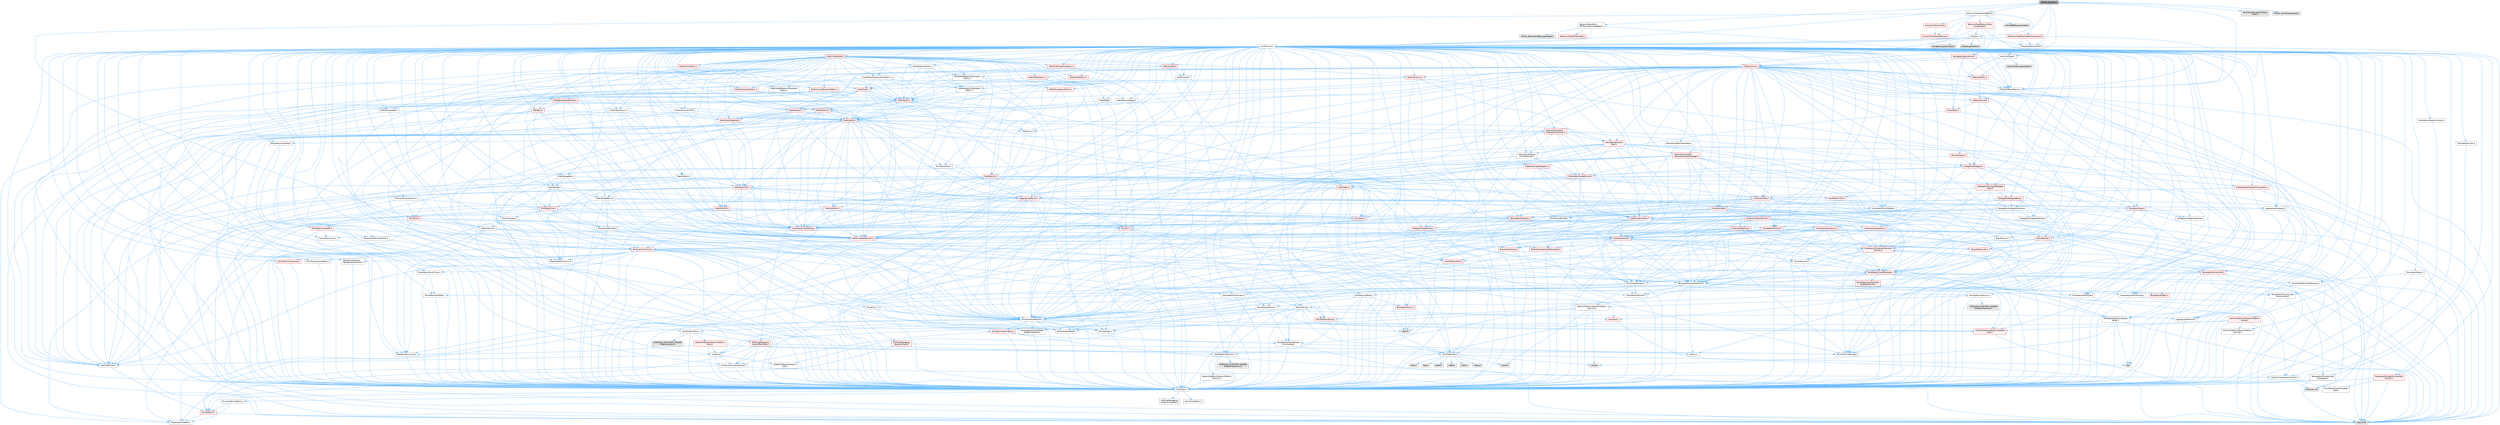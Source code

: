 digraph "BTTask_MoveTo.h"
{
 // INTERACTIVE_SVG=YES
 // LATEX_PDF_SIZE
  bgcolor="transparent";
  edge [fontname=Helvetica,fontsize=10,labelfontname=Helvetica,labelfontsize=10];
  node [fontname=Helvetica,fontsize=10,shape=box,height=0.2,width=0.4];
  Node1 [id="Node000001",label="BTTask_MoveTo.h",height=0.2,width=0.4,color="gray40", fillcolor="grey60", style="filled", fontcolor="black",tooltip=" "];
  Node1 -> Node2 [id="edge1_Node000001_Node000002",color="steelblue1",style="solid",tooltip=" "];
  Node2 [id="Node000002",label="CoreMinimal.h",height=0.2,width=0.4,color="grey40", fillcolor="white", style="filled",URL="$d7/d67/CoreMinimal_8h.html",tooltip=" "];
  Node2 -> Node3 [id="edge2_Node000002_Node000003",color="steelblue1",style="solid",tooltip=" "];
  Node3 [id="Node000003",label="CoreTypes.h",height=0.2,width=0.4,color="grey40", fillcolor="white", style="filled",URL="$dc/dec/CoreTypes_8h.html",tooltip=" "];
  Node3 -> Node4 [id="edge3_Node000003_Node000004",color="steelblue1",style="solid",tooltip=" "];
  Node4 [id="Node000004",label="HAL/Platform.h",height=0.2,width=0.4,color="red", fillcolor="#FFF0F0", style="filled",URL="$d9/dd0/Platform_8h.html",tooltip=" "];
  Node4 -> Node7 [id="edge4_Node000004_Node000007",color="steelblue1",style="solid",tooltip=" "];
  Node7 [id="Node000007",label="type_traits",height=0.2,width=0.4,color="grey60", fillcolor="#E0E0E0", style="filled",tooltip=" "];
  Node4 -> Node8 [id="edge5_Node000004_Node000008",color="steelblue1",style="solid",tooltip=" "];
  Node8 [id="Node000008",label="PreprocessorHelpers.h",height=0.2,width=0.4,color="grey40", fillcolor="white", style="filled",URL="$db/ddb/PreprocessorHelpers_8h.html",tooltip=" "];
  Node3 -> Node14 [id="edge6_Node000003_Node000014",color="steelblue1",style="solid",tooltip=" "];
  Node14 [id="Node000014",label="ProfilingDebugging\l/UMemoryDefines.h",height=0.2,width=0.4,color="grey40", fillcolor="white", style="filled",URL="$d2/da2/UMemoryDefines_8h.html",tooltip=" "];
  Node3 -> Node15 [id="edge7_Node000003_Node000015",color="steelblue1",style="solid",tooltip=" "];
  Node15 [id="Node000015",label="Misc/CoreMiscDefines.h",height=0.2,width=0.4,color="grey40", fillcolor="white", style="filled",URL="$da/d38/CoreMiscDefines_8h.html",tooltip=" "];
  Node15 -> Node4 [id="edge8_Node000015_Node000004",color="steelblue1",style="solid",tooltip=" "];
  Node15 -> Node8 [id="edge9_Node000015_Node000008",color="steelblue1",style="solid",tooltip=" "];
  Node3 -> Node16 [id="edge10_Node000003_Node000016",color="steelblue1",style="solid",tooltip=" "];
  Node16 [id="Node000016",label="Misc/CoreDefines.h",height=0.2,width=0.4,color="grey40", fillcolor="white", style="filled",URL="$d3/dd2/CoreDefines_8h.html",tooltip=" "];
  Node2 -> Node17 [id="edge11_Node000002_Node000017",color="steelblue1",style="solid",tooltip=" "];
  Node17 [id="Node000017",label="CoreFwd.h",height=0.2,width=0.4,color="grey40", fillcolor="white", style="filled",URL="$d1/d1e/CoreFwd_8h.html",tooltip=" "];
  Node17 -> Node3 [id="edge12_Node000017_Node000003",color="steelblue1",style="solid",tooltip=" "];
  Node17 -> Node18 [id="edge13_Node000017_Node000018",color="steelblue1",style="solid",tooltip=" "];
  Node18 [id="Node000018",label="Containers/ContainersFwd.h",height=0.2,width=0.4,color="grey40", fillcolor="white", style="filled",URL="$d4/d0a/ContainersFwd_8h.html",tooltip=" "];
  Node18 -> Node4 [id="edge14_Node000018_Node000004",color="steelblue1",style="solid",tooltip=" "];
  Node18 -> Node3 [id="edge15_Node000018_Node000003",color="steelblue1",style="solid",tooltip=" "];
  Node18 -> Node19 [id="edge16_Node000018_Node000019",color="steelblue1",style="solid",tooltip=" "];
  Node19 [id="Node000019",label="Traits/IsContiguousContainer.h",height=0.2,width=0.4,color="grey40", fillcolor="white", style="filled",URL="$d5/d3c/IsContiguousContainer_8h.html",tooltip=" "];
  Node19 -> Node3 [id="edge17_Node000019_Node000003",color="steelblue1",style="solid",tooltip=" "];
  Node19 -> Node20 [id="edge18_Node000019_Node000020",color="steelblue1",style="solid",tooltip=" "];
  Node20 [id="Node000020",label="Misc/StaticAssertComplete\lType.h",height=0.2,width=0.4,color="grey40", fillcolor="white", style="filled",URL="$d5/d4e/StaticAssertCompleteType_8h.html",tooltip=" "];
  Node19 -> Node21 [id="edge19_Node000019_Node000021",color="steelblue1",style="solid",tooltip=" "];
  Node21 [id="Node000021",label="initializer_list",height=0.2,width=0.4,color="grey60", fillcolor="#E0E0E0", style="filled",tooltip=" "];
  Node17 -> Node22 [id="edge20_Node000017_Node000022",color="steelblue1",style="solid",tooltip=" "];
  Node22 [id="Node000022",label="Math/MathFwd.h",height=0.2,width=0.4,color="grey40", fillcolor="white", style="filled",URL="$d2/d10/MathFwd_8h.html",tooltip=" "];
  Node22 -> Node4 [id="edge21_Node000022_Node000004",color="steelblue1",style="solid",tooltip=" "];
  Node17 -> Node23 [id="edge22_Node000017_Node000023",color="steelblue1",style="solid",tooltip=" "];
  Node23 [id="Node000023",label="UObject/UObjectHierarchy\lFwd.h",height=0.2,width=0.4,color="grey40", fillcolor="white", style="filled",URL="$d3/d13/UObjectHierarchyFwd_8h.html",tooltip=" "];
  Node2 -> Node23 [id="edge23_Node000002_Node000023",color="steelblue1",style="solid",tooltip=" "];
  Node2 -> Node18 [id="edge24_Node000002_Node000018",color="steelblue1",style="solid",tooltip=" "];
  Node2 -> Node24 [id="edge25_Node000002_Node000024",color="steelblue1",style="solid",tooltip=" "];
  Node24 [id="Node000024",label="Misc/VarArgs.h",height=0.2,width=0.4,color="grey40", fillcolor="white", style="filled",URL="$d5/d6f/VarArgs_8h.html",tooltip=" "];
  Node24 -> Node3 [id="edge26_Node000024_Node000003",color="steelblue1",style="solid",tooltip=" "];
  Node2 -> Node25 [id="edge27_Node000002_Node000025",color="steelblue1",style="solid",tooltip=" "];
  Node25 [id="Node000025",label="Logging/LogVerbosity.h",height=0.2,width=0.4,color="grey40", fillcolor="white", style="filled",URL="$d2/d8f/LogVerbosity_8h.html",tooltip=" "];
  Node25 -> Node3 [id="edge28_Node000025_Node000003",color="steelblue1",style="solid",tooltip=" "];
  Node2 -> Node26 [id="edge29_Node000002_Node000026",color="steelblue1",style="solid",tooltip=" "];
  Node26 [id="Node000026",label="Misc/OutputDevice.h",height=0.2,width=0.4,color="grey40", fillcolor="white", style="filled",URL="$d7/d32/OutputDevice_8h.html",tooltip=" "];
  Node26 -> Node17 [id="edge30_Node000026_Node000017",color="steelblue1",style="solid",tooltip=" "];
  Node26 -> Node3 [id="edge31_Node000026_Node000003",color="steelblue1",style="solid",tooltip=" "];
  Node26 -> Node25 [id="edge32_Node000026_Node000025",color="steelblue1",style="solid",tooltip=" "];
  Node26 -> Node24 [id="edge33_Node000026_Node000024",color="steelblue1",style="solid",tooltip=" "];
  Node26 -> Node27 [id="edge34_Node000026_Node000027",color="steelblue1",style="solid",tooltip=" "];
  Node27 [id="Node000027",label="Templates/IsArrayOrRefOf\lTypeByPredicate.h",height=0.2,width=0.4,color="grey40", fillcolor="white", style="filled",URL="$d6/da1/IsArrayOrRefOfTypeByPredicate_8h.html",tooltip=" "];
  Node27 -> Node3 [id="edge35_Node000027_Node000003",color="steelblue1",style="solid",tooltip=" "];
  Node26 -> Node28 [id="edge36_Node000026_Node000028",color="steelblue1",style="solid",tooltip=" "];
  Node28 [id="Node000028",label="Templates/IsValidVariadic\lFunctionArg.h",height=0.2,width=0.4,color="grey40", fillcolor="white", style="filled",URL="$d0/dc8/IsValidVariadicFunctionArg_8h.html",tooltip=" "];
  Node28 -> Node3 [id="edge37_Node000028_Node000003",color="steelblue1",style="solid",tooltip=" "];
  Node28 -> Node29 [id="edge38_Node000028_Node000029",color="steelblue1",style="solid",tooltip=" "];
  Node29 [id="Node000029",label="IsEnum.h",height=0.2,width=0.4,color="grey40", fillcolor="white", style="filled",URL="$d4/de5/IsEnum_8h.html",tooltip=" "];
  Node28 -> Node7 [id="edge39_Node000028_Node000007",color="steelblue1",style="solid",tooltip=" "];
  Node26 -> Node30 [id="edge40_Node000026_Node000030",color="steelblue1",style="solid",tooltip=" "];
  Node30 [id="Node000030",label="Traits/IsCharEncodingCompatible\lWith.h",height=0.2,width=0.4,color="red", fillcolor="#FFF0F0", style="filled",URL="$df/dd1/IsCharEncodingCompatibleWith_8h.html",tooltip=" "];
  Node30 -> Node7 [id="edge41_Node000030_Node000007",color="steelblue1",style="solid",tooltip=" "];
  Node2 -> Node32 [id="edge42_Node000002_Node000032",color="steelblue1",style="solid",tooltip=" "];
  Node32 [id="Node000032",label="HAL/PlatformCrt.h",height=0.2,width=0.4,color="grey40", fillcolor="white", style="filled",URL="$d8/d75/PlatformCrt_8h.html",tooltip=" "];
  Node32 -> Node33 [id="edge43_Node000032_Node000033",color="steelblue1",style="solid",tooltip=" "];
  Node33 [id="Node000033",label="new",height=0.2,width=0.4,color="grey60", fillcolor="#E0E0E0", style="filled",tooltip=" "];
  Node32 -> Node34 [id="edge44_Node000032_Node000034",color="steelblue1",style="solid",tooltip=" "];
  Node34 [id="Node000034",label="wchar.h",height=0.2,width=0.4,color="grey60", fillcolor="#E0E0E0", style="filled",tooltip=" "];
  Node32 -> Node35 [id="edge45_Node000032_Node000035",color="steelblue1",style="solid",tooltip=" "];
  Node35 [id="Node000035",label="stddef.h",height=0.2,width=0.4,color="grey60", fillcolor="#E0E0E0", style="filled",tooltip=" "];
  Node32 -> Node36 [id="edge46_Node000032_Node000036",color="steelblue1",style="solid",tooltip=" "];
  Node36 [id="Node000036",label="stdlib.h",height=0.2,width=0.4,color="grey60", fillcolor="#E0E0E0", style="filled",tooltip=" "];
  Node32 -> Node37 [id="edge47_Node000032_Node000037",color="steelblue1",style="solid",tooltip=" "];
  Node37 [id="Node000037",label="stdio.h",height=0.2,width=0.4,color="grey60", fillcolor="#E0E0E0", style="filled",tooltip=" "];
  Node32 -> Node38 [id="edge48_Node000032_Node000038",color="steelblue1",style="solid",tooltip=" "];
  Node38 [id="Node000038",label="stdarg.h",height=0.2,width=0.4,color="grey60", fillcolor="#E0E0E0", style="filled",tooltip=" "];
  Node32 -> Node39 [id="edge49_Node000032_Node000039",color="steelblue1",style="solid",tooltip=" "];
  Node39 [id="Node000039",label="math.h",height=0.2,width=0.4,color="grey60", fillcolor="#E0E0E0", style="filled",tooltip=" "];
  Node32 -> Node40 [id="edge50_Node000032_Node000040",color="steelblue1",style="solid",tooltip=" "];
  Node40 [id="Node000040",label="float.h",height=0.2,width=0.4,color="grey60", fillcolor="#E0E0E0", style="filled",tooltip=" "];
  Node32 -> Node41 [id="edge51_Node000032_Node000041",color="steelblue1",style="solid",tooltip=" "];
  Node41 [id="Node000041",label="string.h",height=0.2,width=0.4,color="grey60", fillcolor="#E0E0E0", style="filled",tooltip=" "];
  Node2 -> Node42 [id="edge52_Node000002_Node000042",color="steelblue1",style="solid",tooltip=" "];
  Node42 [id="Node000042",label="HAL/PlatformMisc.h",height=0.2,width=0.4,color="grey40", fillcolor="white", style="filled",URL="$d0/df5/PlatformMisc_8h.html",tooltip=" "];
  Node42 -> Node3 [id="edge53_Node000042_Node000003",color="steelblue1",style="solid",tooltip=" "];
  Node42 -> Node43 [id="edge54_Node000042_Node000043",color="steelblue1",style="solid",tooltip=" "];
  Node43 [id="Node000043",label="GenericPlatform/GenericPlatform\lMisc.h",height=0.2,width=0.4,color="red", fillcolor="#FFF0F0", style="filled",URL="$db/d9a/GenericPlatformMisc_8h.html",tooltip=" "];
  Node43 -> Node17 [id="edge55_Node000043_Node000017",color="steelblue1",style="solid",tooltip=" "];
  Node43 -> Node3 [id="edge56_Node000043_Node000003",color="steelblue1",style="solid",tooltip=" "];
  Node43 -> Node32 [id="edge57_Node000043_Node000032",color="steelblue1",style="solid",tooltip=" "];
  Node43 -> Node47 [id="edge58_Node000043_Node000047",color="steelblue1",style="solid",tooltip=" "];
  Node47 [id="Node000047",label="Math/NumericLimits.h",height=0.2,width=0.4,color="grey40", fillcolor="white", style="filled",URL="$df/d1b/NumericLimits_8h.html",tooltip=" "];
  Node47 -> Node3 [id="edge59_Node000047_Node000003",color="steelblue1",style="solid",tooltip=" "];
  Node43 -> Node49 [id="edge60_Node000043_Node000049",color="steelblue1",style="solid",tooltip=" "];
  Node49 [id="Node000049",label="Misc/EnumClassFlags.h",height=0.2,width=0.4,color="grey40", fillcolor="white", style="filled",URL="$d8/de7/EnumClassFlags_8h.html",tooltip=" "];
  Node42 -> Node52 [id="edge61_Node000042_Node000052",color="steelblue1",style="solid",tooltip=" "];
  Node52 [id="Node000052",label="COMPILED_PLATFORM_HEADER\l(PlatformMisc.h)",height=0.2,width=0.4,color="grey60", fillcolor="#E0E0E0", style="filled",tooltip=" "];
  Node42 -> Node53 [id="edge62_Node000042_Node000053",color="steelblue1",style="solid",tooltip=" "];
  Node53 [id="Node000053",label="ProfilingDebugging\l/CpuProfilerTrace.h",height=0.2,width=0.4,color="red", fillcolor="#FFF0F0", style="filled",URL="$da/dcb/CpuProfilerTrace_8h.html",tooltip=" "];
  Node53 -> Node3 [id="edge63_Node000053_Node000003",color="steelblue1",style="solid",tooltip=" "];
  Node53 -> Node18 [id="edge64_Node000053_Node000018",color="steelblue1",style="solid",tooltip=" "];
  Node53 -> Node54 [id="edge65_Node000053_Node000054",color="steelblue1",style="solid",tooltip=" "];
  Node54 [id="Node000054",label="HAL/PlatformAtomics.h",height=0.2,width=0.4,color="grey40", fillcolor="white", style="filled",URL="$d3/d36/PlatformAtomics_8h.html",tooltip=" "];
  Node54 -> Node3 [id="edge66_Node000054_Node000003",color="steelblue1",style="solid",tooltip=" "];
  Node54 -> Node55 [id="edge67_Node000054_Node000055",color="steelblue1",style="solid",tooltip=" "];
  Node55 [id="Node000055",label="GenericPlatform/GenericPlatform\lAtomics.h",height=0.2,width=0.4,color="grey40", fillcolor="white", style="filled",URL="$da/d72/GenericPlatformAtomics_8h.html",tooltip=" "];
  Node55 -> Node3 [id="edge68_Node000055_Node000003",color="steelblue1",style="solid",tooltip=" "];
  Node54 -> Node56 [id="edge69_Node000054_Node000056",color="steelblue1",style="solid",tooltip=" "];
  Node56 [id="Node000056",label="COMPILED_PLATFORM_HEADER\l(PlatformAtomics.h)",height=0.2,width=0.4,color="grey60", fillcolor="#E0E0E0", style="filled",tooltip=" "];
  Node53 -> Node8 [id="edge70_Node000053_Node000008",color="steelblue1",style="solid",tooltip=" "];
  Node2 -> Node61 [id="edge71_Node000002_Node000061",color="steelblue1",style="solid",tooltip=" "];
  Node61 [id="Node000061",label="Misc/AssertionMacros.h",height=0.2,width=0.4,color="grey40", fillcolor="white", style="filled",URL="$d0/dfa/AssertionMacros_8h.html",tooltip=" "];
  Node61 -> Node3 [id="edge72_Node000061_Node000003",color="steelblue1",style="solid",tooltip=" "];
  Node61 -> Node4 [id="edge73_Node000061_Node000004",color="steelblue1",style="solid",tooltip=" "];
  Node61 -> Node42 [id="edge74_Node000061_Node000042",color="steelblue1",style="solid",tooltip=" "];
  Node61 -> Node8 [id="edge75_Node000061_Node000008",color="steelblue1",style="solid",tooltip=" "];
  Node61 -> Node62 [id="edge76_Node000061_Node000062",color="steelblue1",style="solid",tooltip=" "];
  Node62 [id="Node000062",label="Templates/EnableIf.h",height=0.2,width=0.4,color="grey40", fillcolor="white", style="filled",URL="$d7/d60/EnableIf_8h.html",tooltip=" "];
  Node62 -> Node3 [id="edge77_Node000062_Node000003",color="steelblue1",style="solid",tooltip=" "];
  Node61 -> Node27 [id="edge78_Node000061_Node000027",color="steelblue1",style="solid",tooltip=" "];
  Node61 -> Node28 [id="edge79_Node000061_Node000028",color="steelblue1",style="solid",tooltip=" "];
  Node61 -> Node30 [id="edge80_Node000061_Node000030",color="steelblue1",style="solid",tooltip=" "];
  Node61 -> Node24 [id="edge81_Node000061_Node000024",color="steelblue1",style="solid",tooltip=" "];
  Node61 -> Node63 [id="edge82_Node000061_Node000063",color="steelblue1",style="solid",tooltip=" "];
  Node63 [id="Node000063",label="String/FormatStringSan.h",height=0.2,width=0.4,color="red", fillcolor="#FFF0F0", style="filled",URL="$d3/d8b/FormatStringSan_8h.html",tooltip=" "];
  Node63 -> Node7 [id="edge83_Node000063_Node000007",color="steelblue1",style="solid",tooltip=" "];
  Node63 -> Node3 [id="edge84_Node000063_Node000003",color="steelblue1",style="solid",tooltip=" "];
  Node63 -> Node28 [id="edge85_Node000063_Node000028",color="steelblue1",style="solid",tooltip=" "];
  Node63 -> Node18 [id="edge86_Node000063_Node000018",color="steelblue1",style="solid",tooltip=" "];
  Node61 -> Node69 [id="edge87_Node000061_Node000069",color="steelblue1",style="solid",tooltip=" "];
  Node69 [id="Node000069",label="atomic",height=0.2,width=0.4,color="grey60", fillcolor="#E0E0E0", style="filled",tooltip=" "];
  Node2 -> Node70 [id="edge88_Node000002_Node000070",color="steelblue1",style="solid",tooltip=" "];
  Node70 [id="Node000070",label="Templates/IsPointer.h",height=0.2,width=0.4,color="grey40", fillcolor="white", style="filled",URL="$d7/d05/IsPointer_8h.html",tooltip=" "];
  Node70 -> Node3 [id="edge89_Node000070_Node000003",color="steelblue1",style="solid",tooltip=" "];
  Node2 -> Node71 [id="edge90_Node000002_Node000071",color="steelblue1",style="solid",tooltip=" "];
  Node71 [id="Node000071",label="HAL/PlatformMemory.h",height=0.2,width=0.4,color="grey40", fillcolor="white", style="filled",URL="$de/d68/PlatformMemory_8h.html",tooltip=" "];
  Node71 -> Node3 [id="edge91_Node000071_Node000003",color="steelblue1",style="solid",tooltip=" "];
  Node71 -> Node72 [id="edge92_Node000071_Node000072",color="steelblue1",style="solid",tooltip=" "];
  Node72 [id="Node000072",label="GenericPlatform/GenericPlatform\lMemory.h",height=0.2,width=0.4,color="grey40", fillcolor="white", style="filled",URL="$dd/d22/GenericPlatformMemory_8h.html",tooltip=" "];
  Node72 -> Node17 [id="edge93_Node000072_Node000017",color="steelblue1",style="solid",tooltip=" "];
  Node72 -> Node3 [id="edge94_Node000072_Node000003",color="steelblue1",style="solid",tooltip=" "];
  Node72 -> Node73 [id="edge95_Node000072_Node000073",color="steelblue1",style="solid",tooltip=" "];
  Node73 [id="Node000073",label="HAL/PlatformString.h",height=0.2,width=0.4,color="red", fillcolor="#FFF0F0", style="filled",URL="$db/db5/PlatformString_8h.html",tooltip=" "];
  Node73 -> Node3 [id="edge96_Node000073_Node000003",color="steelblue1",style="solid",tooltip=" "];
  Node72 -> Node41 [id="edge97_Node000072_Node000041",color="steelblue1",style="solid",tooltip=" "];
  Node72 -> Node34 [id="edge98_Node000072_Node000034",color="steelblue1",style="solid",tooltip=" "];
  Node71 -> Node75 [id="edge99_Node000071_Node000075",color="steelblue1",style="solid",tooltip=" "];
  Node75 [id="Node000075",label="COMPILED_PLATFORM_HEADER\l(PlatformMemory.h)",height=0.2,width=0.4,color="grey60", fillcolor="#E0E0E0", style="filled",tooltip=" "];
  Node2 -> Node54 [id="edge100_Node000002_Node000054",color="steelblue1",style="solid",tooltip=" "];
  Node2 -> Node76 [id="edge101_Node000002_Node000076",color="steelblue1",style="solid",tooltip=" "];
  Node76 [id="Node000076",label="Misc/Exec.h",height=0.2,width=0.4,color="grey40", fillcolor="white", style="filled",URL="$de/ddb/Exec_8h.html",tooltip=" "];
  Node76 -> Node3 [id="edge102_Node000076_Node000003",color="steelblue1",style="solid",tooltip=" "];
  Node76 -> Node61 [id="edge103_Node000076_Node000061",color="steelblue1",style="solid",tooltip=" "];
  Node2 -> Node77 [id="edge104_Node000002_Node000077",color="steelblue1",style="solid",tooltip=" "];
  Node77 [id="Node000077",label="HAL/MemoryBase.h",height=0.2,width=0.4,color="grey40", fillcolor="white", style="filled",URL="$d6/d9f/MemoryBase_8h.html",tooltip=" "];
  Node77 -> Node3 [id="edge105_Node000077_Node000003",color="steelblue1",style="solid",tooltip=" "];
  Node77 -> Node54 [id="edge106_Node000077_Node000054",color="steelblue1",style="solid",tooltip=" "];
  Node77 -> Node32 [id="edge107_Node000077_Node000032",color="steelblue1",style="solid",tooltip=" "];
  Node77 -> Node76 [id="edge108_Node000077_Node000076",color="steelblue1",style="solid",tooltip=" "];
  Node77 -> Node26 [id="edge109_Node000077_Node000026",color="steelblue1",style="solid",tooltip=" "];
  Node77 -> Node78 [id="edge110_Node000077_Node000078",color="steelblue1",style="solid",tooltip=" "];
  Node78 [id="Node000078",label="Templates/Atomic.h",height=0.2,width=0.4,color="red", fillcolor="#FFF0F0", style="filled",URL="$d3/d91/Atomic_8h.html",tooltip=" "];
  Node78 -> Node69 [id="edge111_Node000078_Node000069",color="steelblue1",style="solid",tooltip=" "];
  Node2 -> Node87 [id="edge112_Node000002_Node000087",color="steelblue1",style="solid",tooltip=" "];
  Node87 [id="Node000087",label="HAL/UnrealMemory.h",height=0.2,width=0.4,color="grey40", fillcolor="white", style="filled",URL="$d9/d96/UnrealMemory_8h.html",tooltip=" "];
  Node87 -> Node3 [id="edge113_Node000087_Node000003",color="steelblue1",style="solid",tooltip=" "];
  Node87 -> Node72 [id="edge114_Node000087_Node000072",color="steelblue1",style="solid",tooltip=" "];
  Node87 -> Node77 [id="edge115_Node000087_Node000077",color="steelblue1",style="solid",tooltip=" "];
  Node87 -> Node71 [id="edge116_Node000087_Node000071",color="steelblue1",style="solid",tooltip=" "];
  Node87 -> Node88 [id="edge117_Node000087_Node000088",color="steelblue1",style="solid",tooltip=" "];
  Node88 [id="Node000088",label="ProfilingDebugging\l/MemoryTrace.h",height=0.2,width=0.4,color="red", fillcolor="#FFF0F0", style="filled",URL="$da/dd7/MemoryTrace_8h.html",tooltip=" "];
  Node88 -> Node4 [id="edge118_Node000088_Node000004",color="steelblue1",style="solid",tooltip=" "];
  Node88 -> Node49 [id="edge119_Node000088_Node000049",color="steelblue1",style="solid",tooltip=" "];
  Node87 -> Node70 [id="edge120_Node000087_Node000070",color="steelblue1",style="solid",tooltip=" "];
  Node2 -> Node89 [id="edge121_Node000002_Node000089",color="steelblue1",style="solid",tooltip=" "];
  Node89 [id="Node000089",label="Templates/IsArithmetic.h",height=0.2,width=0.4,color="grey40", fillcolor="white", style="filled",URL="$d2/d5d/IsArithmetic_8h.html",tooltip=" "];
  Node89 -> Node3 [id="edge122_Node000089_Node000003",color="steelblue1",style="solid",tooltip=" "];
  Node2 -> Node83 [id="edge123_Node000002_Node000083",color="steelblue1",style="solid",tooltip=" "];
  Node83 [id="Node000083",label="Templates/AndOrNot.h",height=0.2,width=0.4,color="grey40", fillcolor="white", style="filled",URL="$db/d0a/AndOrNot_8h.html",tooltip=" "];
  Node83 -> Node3 [id="edge124_Node000083_Node000003",color="steelblue1",style="solid",tooltip=" "];
  Node2 -> Node90 [id="edge125_Node000002_Node000090",color="steelblue1",style="solid",tooltip=" "];
  Node90 [id="Node000090",label="Templates/IsPODType.h",height=0.2,width=0.4,color="grey40", fillcolor="white", style="filled",URL="$d7/db1/IsPODType_8h.html",tooltip=" "];
  Node90 -> Node3 [id="edge126_Node000090_Node000003",color="steelblue1",style="solid",tooltip=" "];
  Node2 -> Node91 [id="edge127_Node000002_Node000091",color="steelblue1",style="solid",tooltip=" "];
  Node91 [id="Node000091",label="Templates/IsUECoreType.h",height=0.2,width=0.4,color="grey40", fillcolor="white", style="filled",URL="$d1/db8/IsUECoreType_8h.html",tooltip=" "];
  Node91 -> Node3 [id="edge128_Node000091_Node000003",color="steelblue1",style="solid",tooltip=" "];
  Node91 -> Node7 [id="edge129_Node000091_Node000007",color="steelblue1",style="solid",tooltip=" "];
  Node2 -> Node84 [id="edge130_Node000002_Node000084",color="steelblue1",style="solid",tooltip=" "];
  Node84 [id="Node000084",label="Templates/IsTriviallyCopy\lConstructible.h",height=0.2,width=0.4,color="grey40", fillcolor="white", style="filled",URL="$d3/d78/IsTriviallyCopyConstructible_8h.html",tooltip=" "];
  Node84 -> Node3 [id="edge131_Node000084_Node000003",color="steelblue1",style="solid",tooltip=" "];
  Node84 -> Node7 [id="edge132_Node000084_Node000007",color="steelblue1",style="solid",tooltip=" "];
  Node2 -> Node92 [id="edge133_Node000002_Node000092",color="steelblue1",style="solid",tooltip=" "];
  Node92 [id="Node000092",label="Templates/UnrealTypeTraits.h",height=0.2,width=0.4,color="grey40", fillcolor="white", style="filled",URL="$d2/d2d/UnrealTypeTraits_8h.html",tooltip=" "];
  Node92 -> Node3 [id="edge134_Node000092_Node000003",color="steelblue1",style="solid",tooltip=" "];
  Node92 -> Node70 [id="edge135_Node000092_Node000070",color="steelblue1",style="solid",tooltip=" "];
  Node92 -> Node61 [id="edge136_Node000092_Node000061",color="steelblue1",style="solid",tooltip=" "];
  Node92 -> Node83 [id="edge137_Node000092_Node000083",color="steelblue1",style="solid",tooltip=" "];
  Node92 -> Node62 [id="edge138_Node000092_Node000062",color="steelblue1",style="solid",tooltip=" "];
  Node92 -> Node89 [id="edge139_Node000092_Node000089",color="steelblue1",style="solid",tooltip=" "];
  Node92 -> Node29 [id="edge140_Node000092_Node000029",color="steelblue1",style="solid",tooltip=" "];
  Node92 -> Node93 [id="edge141_Node000092_Node000093",color="steelblue1",style="solid",tooltip=" "];
  Node93 [id="Node000093",label="Templates/Models.h",height=0.2,width=0.4,color="red", fillcolor="#FFF0F0", style="filled",URL="$d3/d0c/Models_8h.html",tooltip=" "];
  Node92 -> Node90 [id="edge142_Node000092_Node000090",color="steelblue1",style="solid",tooltip=" "];
  Node92 -> Node91 [id="edge143_Node000092_Node000091",color="steelblue1",style="solid",tooltip=" "];
  Node92 -> Node84 [id="edge144_Node000092_Node000084",color="steelblue1",style="solid",tooltip=" "];
  Node2 -> Node62 [id="edge145_Node000002_Node000062",color="steelblue1",style="solid",tooltip=" "];
  Node2 -> Node94 [id="edge146_Node000002_Node000094",color="steelblue1",style="solid",tooltip=" "];
  Node94 [id="Node000094",label="Templates/RemoveReference.h",height=0.2,width=0.4,color="grey40", fillcolor="white", style="filled",URL="$da/dbe/RemoveReference_8h.html",tooltip=" "];
  Node94 -> Node3 [id="edge147_Node000094_Node000003",color="steelblue1",style="solid",tooltip=" "];
  Node2 -> Node95 [id="edge148_Node000002_Node000095",color="steelblue1",style="solid",tooltip=" "];
  Node95 [id="Node000095",label="Templates/IntegralConstant.h",height=0.2,width=0.4,color="grey40", fillcolor="white", style="filled",URL="$db/d1b/IntegralConstant_8h.html",tooltip=" "];
  Node95 -> Node3 [id="edge149_Node000095_Node000003",color="steelblue1",style="solid",tooltip=" "];
  Node2 -> Node96 [id="edge150_Node000002_Node000096",color="steelblue1",style="solid",tooltip=" "];
  Node96 [id="Node000096",label="Templates/IsClass.h",height=0.2,width=0.4,color="grey40", fillcolor="white", style="filled",URL="$db/dcb/IsClass_8h.html",tooltip=" "];
  Node96 -> Node3 [id="edge151_Node000096_Node000003",color="steelblue1",style="solid",tooltip=" "];
  Node2 -> Node97 [id="edge152_Node000002_Node000097",color="steelblue1",style="solid",tooltip=" "];
  Node97 [id="Node000097",label="Templates/TypeCompatible\lBytes.h",height=0.2,width=0.4,color="grey40", fillcolor="white", style="filled",URL="$df/d0a/TypeCompatibleBytes_8h.html",tooltip=" "];
  Node97 -> Node3 [id="edge153_Node000097_Node000003",color="steelblue1",style="solid",tooltip=" "];
  Node97 -> Node41 [id="edge154_Node000097_Node000041",color="steelblue1",style="solid",tooltip=" "];
  Node97 -> Node33 [id="edge155_Node000097_Node000033",color="steelblue1",style="solid",tooltip=" "];
  Node97 -> Node7 [id="edge156_Node000097_Node000007",color="steelblue1",style="solid",tooltip=" "];
  Node2 -> Node19 [id="edge157_Node000002_Node000019",color="steelblue1",style="solid",tooltip=" "];
  Node2 -> Node98 [id="edge158_Node000002_Node000098",color="steelblue1",style="solid",tooltip=" "];
  Node98 [id="Node000098",label="Templates/UnrealTemplate.h",height=0.2,width=0.4,color="red", fillcolor="#FFF0F0", style="filled",URL="$d4/d24/UnrealTemplate_8h.html",tooltip=" "];
  Node98 -> Node3 [id="edge159_Node000098_Node000003",color="steelblue1",style="solid",tooltip=" "];
  Node98 -> Node70 [id="edge160_Node000098_Node000070",color="steelblue1",style="solid",tooltip=" "];
  Node98 -> Node87 [id="edge161_Node000098_Node000087",color="steelblue1",style="solid",tooltip=" "];
  Node98 -> Node99 [id="edge162_Node000098_Node000099",color="steelblue1",style="solid",tooltip=" "];
  Node99 [id="Node000099",label="Templates/CopyQualifiers\lAndRefsFromTo.h",height=0.2,width=0.4,color="red", fillcolor="#FFF0F0", style="filled",URL="$d3/db3/CopyQualifiersAndRefsFromTo_8h.html",tooltip=" "];
  Node98 -> Node92 [id="edge163_Node000098_Node000092",color="steelblue1",style="solid",tooltip=" "];
  Node98 -> Node94 [id="edge164_Node000098_Node000094",color="steelblue1",style="solid",tooltip=" "];
  Node98 -> Node97 [id="edge165_Node000098_Node000097",color="steelblue1",style="solid",tooltip=" "];
  Node98 -> Node19 [id="edge166_Node000098_Node000019",color="steelblue1",style="solid",tooltip=" "];
  Node98 -> Node7 [id="edge167_Node000098_Node000007",color="steelblue1",style="solid",tooltip=" "];
  Node2 -> Node47 [id="edge168_Node000002_Node000047",color="steelblue1",style="solid",tooltip=" "];
  Node2 -> Node102 [id="edge169_Node000002_Node000102",color="steelblue1",style="solid",tooltip=" "];
  Node102 [id="Node000102",label="HAL/PlatformMath.h",height=0.2,width=0.4,color="red", fillcolor="#FFF0F0", style="filled",URL="$dc/d53/PlatformMath_8h.html",tooltip=" "];
  Node102 -> Node3 [id="edge170_Node000102_Node000003",color="steelblue1",style="solid",tooltip=" "];
  Node2 -> Node85 [id="edge171_Node000002_Node000085",color="steelblue1",style="solid",tooltip=" "];
  Node85 [id="Node000085",label="Templates/IsTriviallyCopy\lAssignable.h",height=0.2,width=0.4,color="grey40", fillcolor="white", style="filled",URL="$d2/df2/IsTriviallyCopyAssignable_8h.html",tooltip=" "];
  Node85 -> Node3 [id="edge172_Node000085_Node000003",color="steelblue1",style="solid",tooltip=" "];
  Node85 -> Node7 [id="edge173_Node000085_Node000007",color="steelblue1",style="solid",tooltip=" "];
  Node2 -> Node110 [id="edge174_Node000002_Node000110",color="steelblue1",style="solid",tooltip=" "];
  Node110 [id="Node000110",label="Templates/MemoryOps.h",height=0.2,width=0.4,color="red", fillcolor="#FFF0F0", style="filled",URL="$db/dea/MemoryOps_8h.html",tooltip=" "];
  Node110 -> Node3 [id="edge175_Node000110_Node000003",color="steelblue1",style="solid",tooltip=" "];
  Node110 -> Node87 [id="edge176_Node000110_Node000087",color="steelblue1",style="solid",tooltip=" "];
  Node110 -> Node85 [id="edge177_Node000110_Node000085",color="steelblue1",style="solid",tooltip=" "];
  Node110 -> Node84 [id="edge178_Node000110_Node000084",color="steelblue1",style="solid",tooltip=" "];
  Node110 -> Node92 [id="edge179_Node000110_Node000092",color="steelblue1",style="solid",tooltip=" "];
  Node110 -> Node33 [id="edge180_Node000110_Node000033",color="steelblue1",style="solid",tooltip=" "];
  Node110 -> Node7 [id="edge181_Node000110_Node000007",color="steelblue1",style="solid",tooltip=" "];
  Node2 -> Node111 [id="edge182_Node000002_Node000111",color="steelblue1",style="solid",tooltip=" "];
  Node111 [id="Node000111",label="Containers/ContainerAllocation\lPolicies.h",height=0.2,width=0.4,color="red", fillcolor="#FFF0F0", style="filled",URL="$d7/dff/ContainerAllocationPolicies_8h.html",tooltip=" "];
  Node111 -> Node3 [id="edge183_Node000111_Node000003",color="steelblue1",style="solid",tooltip=" "];
  Node111 -> Node111 [id="edge184_Node000111_Node000111",color="steelblue1",style="solid",tooltip=" "];
  Node111 -> Node102 [id="edge185_Node000111_Node000102",color="steelblue1",style="solid",tooltip=" "];
  Node111 -> Node87 [id="edge186_Node000111_Node000087",color="steelblue1",style="solid",tooltip=" "];
  Node111 -> Node47 [id="edge187_Node000111_Node000047",color="steelblue1",style="solid",tooltip=" "];
  Node111 -> Node61 [id="edge188_Node000111_Node000061",color="steelblue1",style="solid",tooltip=" "];
  Node111 -> Node110 [id="edge189_Node000111_Node000110",color="steelblue1",style="solid",tooltip=" "];
  Node111 -> Node97 [id="edge190_Node000111_Node000097",color="steelblue1",style="solid",tooltip=" "];
  Node111 -> Node7 [id="edge191_Node000111_Node000007",color="steelblue1",style="solid",tooltip=" "];
  Node2 -> Node114 [id="edge192_Node000002_Node000114",color="steelblue1",style="solid",tooltip=" "];
  Node114 [id="Node000114",label="Templates/IsEnumClass.h",height=0.2,width=0.4,color="grey40", fillcolor="white", style="filled",URL="$d7/d15/IsEnumClass_8h.html",tooltip=" "];
  Node114 -> Node3 [id="edge193_Node000114_Node000003",color="steelblue1",style="solid",tooltip=" "];
  Node114 -> Node83 [id="edge194_Node000114_Node000083",color="steelblue1",style="solid",tooltip=" "];
  Node2 -> Node115 [id="edge195_Node000002_Node000115",color="steelblue1",style="solid",tooltip=" "];
  Node115 [id="Node000115",label="HAL/PlatformProperties.h",height=0.2,width=0.4,color="red", fillcolor="#FFF0F0", style="filled",URL="$d9/db0/PlatformProperties_8h.html",tooltip=" "];
  Node115 -> Node3 [id="edge196_Node000115_Node000003",color="steelblue1",style="solid",tooltip=" "];
  Node2 -> Node118 [id="edge197_Node000002_Node000118",color="steelblue1",style="solid",tooltip=" "];
  Node118 [id="Node000118",label="Misc/EngineVersionBase.h",height=0.2,width=0.4,color="grey40", fillcolor="white", style="filled",URL="$d5/d2b/EngineVersionBase_8h.html",tooltip=" "];
  Node118 -> Node3 [id="edge198_Node000118_Node000003",color="steelblue1",style="solid",tooltip=" "];
  Node2 -> Node119 [id="edge199_Node000002_Node000119",color="steelblue1",style="solid",tooltip=" "];
  Node119 [id="Node000119",label="Internationalization\l/TextNamespaceFwd.h",height=0.2,width=0.4,color="grey40", fillcolor="white", style="filled",URL="$d8/d97/TextNamespaceFwd_8h.html",tooltip=" "];
  Node119 -> Node3 [id="edge200_Node000119_Node000003",color="steelblue1",style="solid",tooltip=" "];
  Node2 -> Node120 [id="edge201_Node000002_Node000120",color="steelblue1",style="solid",tooltip=" "];
  Node120 [id="Node000120",label="Serialization/Archive.h",height=0.2,width=0.4,color="red", fillcolor="#FFF0F0", style="filled",URL="$d7/d3b/Archive_8h.html",tooltip=" "];
  Node120 -> Node17 [id="edge202_Node000120_Node000017",color="steelblue1",style="solid",tooltip=" "];
  Node120 -> Node3 [id="edge203_Node000120_Node000003",color="steelblue1",style="solid",tooltip=" "];
  Node120 -> Node115 [id="edge204_Node000120_Node000115",color="steelblue1",style="solid",tooltip=" "];
  Node120 -> Node119 [id="edge205_Node000120_Node000119",color="steelblue1",style="solid",tooltip=" "];
  Node120 -> Node22 [id="edge206_Node000120_Node000022",color="steelblue1",style="solid",tooltip=" "];
  Node120 -> Node61 [id="edge207_Node000120_Node000061",color="steelblue1",style="solid",tooltip=" "];
  Node120 -> Node118 [id="edge208_Node000120_Node000118",color="steelblue1",style="solid",tooltip=" "];
  Node120 -> Node24 [id="edge209_Node000120_Node000024",color="steelblue1",style="solid",tooltip=" "];
  Node120 -> Node62 [id="edge210_Node000120_Node000062",color="steelblue1",style="solid",tooltip=" "];
  Node120 -> Node27 [id="edge211_Node000120_Node000027",color="steelblue1",style="solid",tooltip=" "];
  Node120 -> Node114 [id="edge212_Node000120_Node000114",color="steelblue1",style="solid",tooltip=" "];
  Node120 -> Node28 [id="edge213_Node000120_Node000028",color="steelblue1",style="solid",tooltip=" "];
  Node120 -> Node98 [id="edge214_Node000120_Node000098",color="steelblue1",style="solid",tooltip=" "];
  Node120 -> Node30 [id="edge215_Node000120_Node000030",color="steelblue1",style="solid",tooltip=" "];
  Node120 -> Node123 [id="edge216_Node000120_Node000123",color="steelblue1",style="solid",tooltip=" "];
  Node123 [id="Node000123",label="UObject/ObjectVersion.h",height=0.2,width=0.4,color="grey40", fillcolor="white", style="filled",URL="$da/d63/ObjectVersion_8h.html",tooltip=" "];
  Node123 -> Node3 [id="edge217_Node000123_Node000003",color="steelblue1",style="solid",tooltip=" "];
  Node2 -> Node124 [id="edge218_Node000002_Node000124",color="steelblue1",style="solid",tooltip=" "];
  Node124 [id="Node000124",label="Templates/Less.h",height=0.2,width=0.4,color="grey40", fillcolor="white", style="filled",URL="$de/dc8/Less_8h.html",tooltip=" "];
  Node124 -> Node3 [id="edge219_Node000124_Node000003",color="steelblue1",style="solid",tooltip=" "];
  Node124 -> Node98 [id="edge220_Node000124_Node000098",color="steelblue1",style="solid",tooltip=" "];
  Node2 -> Node125 [id="edge221_Node000002_Node000125",color="steelblue1",style="solid",tooltip=" "];
  Node125 [id="Node000125",label="Templates/Sorting.h",height=0.2,width=0.4,color="red", fillcolor="#FFF0F0", style="filled",URL="$d3/d9e/Sorting_8h.html",tooltip=" "];
  Node125 -> Node3 [id="edge222_Node000125_Node000003",color="steelblue1",style="solid",tooltip=" "];
  Node125 -> Node102 [id="edge223_Node000125_Node000102",color="steelblue1",style="solid",tooltip=" "];
  Node125 -> Node124 [id="edge224_Node000125_Node000124",color="steelblue1",style="solid",tooltip=" "];
  Node2 -> Node136 [id="edge225_Node000002_Node000136",color="steelblue1",style="solid",tooltip=" "];
  Node136 [id="Node000136",label="Misc/Char.h",height=0.2,width=0.4,color="red", fillcolor="#FFF0F0", style="filled",URL="$d0/d58/Char_8h.html",tooltip=" "];
  Node136 -> Node3 [id="edge226_Node000136_Node000003",color="steelblue1",style="solid",tooltip=" "];
  Node136 -> Node7 [id="edge227_Node000136_Node000007",color="steelblue1",style="solid",tooltip=" "];
  Node2 -> Node139 [id="edge228_Node000002_Node000139",color="steelblue1",style="solid",tooltip=" "];
  Node139 [id="Node000139",label="GenericPlatform/GenericPlatform\lStricmp.h",height=0.2,width=0.4,color="grey40", fillcolor="white", style="filled",URL="$d2/d86/GenericPlatformStricmp_8h.html",tooltip=" "];
  Node139 -> Node3 [id="edge229_Node000139_Node000003",color="steelblue1",style="solid",tooltip=" "];
  Node2 -> Node140 [id="edge230_Node000002_Node000140",color="steelblue1",style="solid",tooltip=" "];
  Node140 [id="Node000140",label="GenericPlatform/GenericPlatform\lString.h",height=0.2,width=0.4,color="red", fillcolor="#FFF0F0", style="filled",URL="$dd/d20/GenericPlatformString_8h.html",tooltip=" "];
  Node140 -> Node3 [id="edge231_Node000140_Node000003",color="steelblue1",style="solid",tooltip=" "];
  Node140 -> Node139 [id="edge232_Node000140_Node000139",color="steelblue1",style="solid",tooltip=" "];
  Node140 -> Node62 [id="edge233_Node000140_Node000062",color="steelblue1",style="solid",tooltip=" "];
  Node140 -> Node30 [id="edge234_Node000140_Node000030",color="steelblue1",style="solid",tooltip=" "];
  Node140 -> Node7 [id="edge235_Node000140_Node000007",color="steelblue1",style="solid",tooltip=" "];
  Node2 -> Node73 [id="edge236_Node000002_Node000073",color="steelblue1",style="solid",tooltip=" "];
  Node2 -> Node143 [id="edge237_Node000002_Node000143",color="steelblue1",style="solid",tooltip=" "];
  Node143 [id="Node000143",label="Misc/CString.h",height=0.2,width=0.4,color="grey40", fillcolor="white", style="filled",URL="$d2/d49/CString_8h.html",tooltip=" "];
  Node143 -> Node3 [id="edge238_Node000143_Node000003",color="steelblue1",style="solid",tooltip=" "];
  Node143 -> Node32 [id="edge239_Node000143_Node000032",color="steelblue1",style="solid",tooltip=" "];
  Node143 -> Node73 [id="edge240_Node000143_Node000073",color="steelblue1",style="solid",tooltip=" "];
  Node143 -> Node61 [id="edge241_Node000143_Node000061",color="steelblue1",style="solid",tooltip=" "];
  Node143 -> Node136 [id="edge242_Node000143_Node000136",color="steelblue1",style="solid",tooltip=" "];
  Node143 -> Node24 [id="edge243_Node000143_Node000024",color="steelblue1",style="solid",tooltip=" "];
  Node143 -> Node27 [id="edge244_Node000143_Node000027",color="steelblue1",style="solid",tooltip=" "];
  Node143 -> Node28 [id="edge245_Node000143_Node000028",color="steelblue1",style="solid",tooltip=" "];
  Node143 -> Node30 [id="edge246_Node000143_Node000030",color="steelblue1",style="solid",tooltip=" "];
  Node2 -> Node144 [id="edge247_Node000002_Node000144",color="steelblue1",style="solid",tooltip=" "];
  Node144 [id="Node000144",label="Misc/Crc.h",height=0.2,width=0.4,color="red", fillcolor="#FFF0F0", style="filled",URL="$d4/dd2/Crc_8h.html",tooltip=" "];
  Node144 -> Node3 [id="edge248_Node000144_Node000003",color="steelblue1",style="solid",tooltip=" "];
  Node144 -> Node73 [id="edge249_Node000144_Node000073",color="steelblue1",style="solid",tooltip=" "];
  Node144 -> Node61 [id="edge250_Node000144_Node000061",color="steelblue1",style="solid",tooltip=" "];
  Node144 -> Node143 [id="edge251_Node000144_Node000143",color="steelblue1",style="solid",tooltip=" "];
  Node144 -> Node136 [id="edge252_Node000144_Node000136",color="steelblue1",style="solid",tooltip=" "];
  Node144 -> Node92 [id="edge253_Node000144_Node000092",color="steelblue1",style="solid",tooltip=" "];
  Node2 -> Node135 [id="edge254_Node000002_Node000135",color="steelblue1",style="solid",tooltip=" "];
  Node135 [id="Node000135",label="Math/UnrealMathUtility.h",height=0.2,width=0.4,color="red", fillcolor="#FFF0F0", style="filled",URL="$db/db8/UnrealMathUtility_8h.html",tooltip=" "];
  Node135 -> Node3 [id="edge255_Node000135_Node000003",color="steelblue1",style="solid",tooltip=" "];
  Node135 -> Node61 [id="edge256_Node000135_Node000061",color="steelblue1",style="solid",tooltip=" "];
  Node135 -> Node102 [id="edge257_Node000135_Node000102",color="steelblue1",style="solid",tooltip=" "];
  Node135 -> Node22 [id="edge258_Node000135_Node000022",color="steelblue1",style="solid",tooltip=" "];
  Node2 -> Node145 [id="edge259_Node000002_Node000145",color="steelblue1",style="solid",tooltip=" "];
  Node145 [id="Node000145",label="Containers/UnrealString.h",height=0.2,width=0.4,color="red", fillcolor="#FFF0F0", style="filled",URL="$d5/dba/UnrealString_8h.html",tooltip=" "];
  Node2 -> Node149 [id="edge260_Node000002_Node000149",color="steelblue1",style="solid",tooltip=" "];
  Node149 [id="Node000149",label="Containers/Array.h",height=0.2,width=0.4,color="red", fillcolor="#FFF0F0", style="filled",URL="$df/dd0/Array_8h.html",tooltip=" "];
  Node149 -> Node3 [id="edge261_Node000149_Node000003",color="steelblue1",style="solid",tooltip=" "];
  Node149 -> Node61 [id="edge262_Node000149_Node000061",color="steelblue1",style="solid",tooltip=" "];
  Node149 -> Node87 [id="edge263_Node000149_Node000087",color="steelblue1",style="solid",tooltip=" "];
  Node149 -> Node92 [id="edge264_Node000149_Node000092",color="steelblue1",style="solid",tooltip=" "];
  Node149 -> Node98 [id="edge265_Node000149_Node000098",color="steelblue1",style="solid",tooltip=" "];
  Node149 -> Node111 [id="edge266_Node000149_Node000111",color="steelblue1",style="solid",tooltip=" "];
  Node149 -> Node120 [id="edge267_Node000149_Node000120",color="steelblue1",style="solid",tooltip=" "];
  Node149 -> Node128 [id="edge268_Node000149_Node000128",color="steelblue1",style="solid",tooltip=" "];
  Node128 [id="Node000128",label="Templates/Invoke.h",height=0.2,width=0.4,color="red", fillcolor="#FFF0F0", style="filled",URL="$d7/deb/Invoke_8h.html",tooltip=" "];
  Node128 -> Node3 [id="edge269_Node000128_Node000003",color="steelblue1",style="solid",tooltip=" "];
  Node128 -> Node98 [id="edge270_Node000128_Node000098",color="steelblue1",style="solid",tooltip=" "];
  Node128 -> Node7 [id="edge271_Node000128_Node000007",color="steelblue1",style="solid",tooltip=" "];
  Node149 -> Node124 [id="edge272_Node000149_Node000124",color="steelblue1",style="solid",tooltip=" "];
  Node149 -> Node125 [id="edge273_Node000149_Node000125",color="steelblue1",style="solid",tooltip=" "];
  Node149 -> Node172 [id="edge274_Node000149_Node000172",color="steelblue1",style="solid",tooltip=" "];
  Node172 [id="Node000172",label="Templates/AlignmentTemplates.h",height=0.2,width=0.4,color="red", fillcolor="#FFF0F0", style="filled",URL="$dd/d32/AlignmentTemplates_8h.html",tooltip=" "];
  Node172 -> Node3 [id="edge275_Node000172_Node000003",color="steelblue1",style="solid",tooltip=" "];
  Node172 -> Node70 [id="edge276_Node000172_Node000070",color="steelblue1",style="solid",tooltip=" "];
  Node149 -> Node7 [id="edge277_Node000149_Node000007",color="steelblue1",style="solid",tooltip=" "];
  Node2 -> Node173 [id="edge278_Node000002_Node000173",color="steelblue1",style="solid",tooltip=" "];
  Node173 [id="Node000173",label="Misc/FrameNumber.h",height=0.2,width=0.4,color="grey40", fillcolor="white", style="filled",URL="$dd/dbd/FrameNumber_8h.html",tooltip=" "];
  Node173 -> Node3 [id="edge279_Node000173_Node000003",color="steelblue1",style="solid",tooltip=" "];
  Node173 -> Node47 [id="edge280_Node000173_Node000047",color="steelblue1",style="solid",tooltip=" "];
  Node173 -> Node135 [id="edge281_Node000173_Node000135",color="steelblue1",style="solid",tooltip=" "];
  Node173 -> Node62 [id="edge282_Node000173_Node000062",color="steelblue1",style="solid",tooltip=" "];
  Node173 -> Node92 [id="edge283_Node000173_Node000092",color="steelblue1",style="solid",tooltip=" "];
  Node2 -> Node174 [id="edge284_Node000002_Node000174",color="steelblue1",style="solid",tooltip=" "];
  Node174 [id="Node000174",label="Misc/Timespan.h",height=0.2,width=0.4,color="grey40", fillcolor="white", style="filled",URL="$da/dd9/Timespan_8h.html",tooltip=" "];
  Node174 -> Node3 [id="edge285_Node000174_Node000003",color="steelblue1",style="solid",tooltip=" "];
  Node174 -> Node175 [id="edge286_Node000174_Node000175",color="steelblue1",style="solid",tooltip=" "];
  Node175 [id="Node000175",label="Math/Interval.h",height=0.2,width=0.4,color="grey40", fillcolor="white", style="filled",URL="$d1/d55/Interval_8h.html",tooltip=" "];
  Node175 -> Node3 [id="edge287_Node000175_Node000003",color="steelblue1",style="solid",tooltip=" "];
  Node175 -> Node89 [id="edge288_Node000175_Node000089",color="steelblue1",style="solid",tooltip=" "];
  Node175 -> Node92 [id="edge289_Node000175_Node000092",color="steelblue1",style="solid",tooltip=" "];
  Node175 -> Node47 [id="edge290_Node000175_Node000047",color="steelblue1",style="solid",tooltip=" "];
  Node175 -> Node135 [id="edge291_Node000175_Node000135",color="steelblue1",style="solid",tooltip=" "];
  Node174 -> Node135 [id="edge292_Node000174_Node000135",color="steelblue1",style="solid",tooltip=" "];
  Node174 -> Node61 [id="edge293_Node000174_Node000061",color="steelblue1",style="solid",tooltip=" "];
  Node2 -> Node176 [id="edge294_Node000002_Node000176",color="steelblue1",style="solid",tooltip=" "];
  Node176 [id="Node000176",label="Containers/StringConv.h",height=0.2,width=0.4,color="red", fillcolor="#FFF0F0", style="filled",URL="$d3/ddf/StringConv_8h.html",tooltip=" "];
  Node176 -> Node3 [id="edge295_Node000176_Node000003",color="steelblue1",style="solid",tooltip=" "];
  Node176 -> Node61 [id="edge296_Node000176_Node000061",color="steelblue1",style="solid",tooltip=" "];
  Node176 -> Node111 [id="edge297_Node000176_Node000111",color="steelblue1",style="solid",tooltip=" "];
  Node176 -> Node149 [id="edge298_Node000176_Node000149",color="steelblue1",style="solid",tooltip=" "];
  Node176 -> Node143 [id="edge299_Node000176_Node000143",color="steelblue1",style="solid",tooltip=" "];
  Node176 -> Node177 [id="edge300_Node000176_Node000177",color="steelblue1",style="solid",tooltip=" "];
  Node177 [id="Node000177",label="Templates/IsArray.h",height=0.2,width=0.4,color="grey40", fillcolor="white", style="filled",URL="$d8/d8d/IsArray_8h.html",tooltip=" "];
  Node177 -> Node3 [id="edge301_Node000177_Node000003",color="steelblue1",style="solid",tooltip=" "];
  Node176 -> Node98 [id="edge302_Node000176_Node000098",color="steelblue1",style="solid",tooltip=" "];
  Node176 -> Node92 [id="edge303_Node000176_Node000092",color="steelblue1",style="solid",tooltip=" "];
  Node176 -> Node30 [id="edge304_Node000176_Node000030",color="steelblue1",style="solid",tooltip=" "];
  Node176 -> Node19 [id="edge305_Node000176_Node000019",color="steelblue1",style="solid",tooltip=" "];
  Node176 -> Node7 [id="edge306_Node000176_Node000007",color="steelblue1",style="solid",tooltip=" "];
  Node2 -> Node178 [id="edge307_Node000002_Node000178",color="steelblue1",style="solid",tooltip=" "];
  Node178 [id="Node000178",label="UObject/UnrealNames.h",height=0.2,width=0.4,color="red", fillcolor="#FFF0F0", style="filled",URL="$d8/db1/UnrealNames_8h.html",tooltip=" "];
  Node178 -> Node3 [id="edge308_Node000178_Node000003",color="steelblue1",style="solid",tooltip=" "];
  Node2 -> Node180 [id="edge309_Node000002_Node000180",color="steelblue1",style="solid",tooltip=" "];
  Node180 [id="Node000180",label="UObject/NameTypes.h",height=0.2,width=0.4,color="red", fillcolor="#FFF0F0", style="filled",URL="$d6/d35/NameTypes_8h.html",tooltip=" "];
  Node180 -> Node3 [id="edge310_Node000180_Node000003",color="steelblue1",style="solid",tooltip=" "];
  Node180 -> Node61 [id="edge311_Node000180_Node000061",color="steelblue1",style="solid",tooltip=" "];
  Node180 -> Node87 [id="edge312_Node000180_Node000087",color="steelblue1",style="solid",tooltip=" "];
  Node180 -> Node92 [id="edge313_Node000180_Node000092",color="steelblue1",style="solid",tooltip=" "];
  Node180 -> Node98 [id="edge314_Node000180_Node000098",color="steelblue1",style="solid",tooltip=" "];
  Node180 -> Node145 [id="edge315_Node000180_Node000145",color="steelblue1",style="solid",tooltip=" "];
  Node180 -> Node176 [id="edge316_Node000180_Node000176",color="steelblue1",style="solid",tooltip=" "];
  Node180 -> Node178 [id="edge317_Node000180_Node000178",color="steelblue1",style="solid",tooltip=" "];
  Node180 -> Node78 [id="edge318_Node000180_Node000078",color="steelblue1",style="solid",tooltip=" "];
  Node2 -> Node188 [id="edge319_Node000002_Node000188",color="steelblue1",style="solid",tooltip=" "];
  Node188 [id="Node000188",label="Misc/Parse.h",height=0.2,width=0.4,color="red", fillcolor="#FFF0F0", style="filled",URL="$dc/d71/Parse_8h.html",tooltip=" "];
  Node188 -> Node145 [id="edge320_Node000188_Node000145",color="steelblue1",style="solid",tooltip=" "];
  Node188 -> Node3 [id="edge321_Node000188_Node000003",color="steelblue1",style="solid",tooltip=" "];
  Node188 -> Node32 [id="edge322_Node000188_Node000032",color="steelblue1",style="solid",tooltip=" "];
  Node188 -> Node49 [id="edge323_Node000188_Node000049",color="steelblue1",style="solid",tooltip=" "];
  Node188 -> Node189 [id="edge324_Node000188_Node000189",color="steelblue1",style="solid",tooltip=" "];
  Node189 [id="Node000189",label="Templates/Function.h",height=0.2,width=0.4,color="red", fillcolor="#FFF0F0", style="filled",URL="$df/df5/Function_8h.html",tooltip=" "];
  Node189 -> Node3 [id="edge325_Node000189_Node000003",color="steelblue1",style="solid",tooltip=" "];
  Node189 -> Node61 [id="edge326_Node000189_Node000061",color="steelblue1",style="solid",tooltip=" "];
  Node189 -> Node87 [id="edge327_Node000189_Node000087",color="steelblue1",style="solid",tooltip=" "];
  Node189 -> Node92 [id="edge328_Node000189_Node000092",color="steelblue1",style="solid",tooltip=" "];
  Node189 -> Node128 [id="edge329_Node000189_Node000128",color="steelblue1",style="solid",tooltip=" "];
  Node189 -> Node98 [id="edge330_Node000189_Node000098",color="steelblue1",style="solid",tooltip=" "];
  Node189 -> Node135 [id="edge331_Node000189_Node000135",color="steelblue1",style="solid",tooltip=" "];
  Node189 -> Node33 [id="edge332_Node000189_Node000033",color="steelblue1",style="solid",tooltip=" "];
  Node189 -> Node7 [id="edge333_Node000189_Node000007",color="steelblue1",style="solid",tooltip=" "];
  Node2 -> Node172 [id="edge334_Node000002_Node000172",color="steelblue1",style="solid",tooltip=" "];
  Node2 -> Node191 [id="edge335_Node000002_Node000191",color="steelblue1",style="solid",tooltip=" "];
  Node191 [id="Node000191",label="Misc/StructBuilder.h",height=0.2,width=0.4,color="grey40", fillcolor="white", style="filled",URL="$d9/db3/StructBuilder_8h.html",tooltip=" "];
  Node191 -> Node3 [id="edge336_Node000191_Node000003",color="steelblue1",style="solid",tooltip=" "];
  Node191 -> Node135 [id="edge337_Node000191_Node000135",color="steelblue1",style="solid",tooltip=" "];
  Node191 -> Node172 [id="edge338_Node000191_Node000172",color="steelblue1",style="solid",tooltip=" "];
  Node2 -> Node104 [id="edge339_Node000002_Node000104",color="steelblue1",style="solid",tooltip=" "];
  Node104 [id="Node000104",label="Templates/Decay.h",height=0.2,width=0.4,color="grey40", fillcolor="white", style="filled",URL="$dd/d0f/Decay_8h.html",tooltip=" "];
  Node104 -> Node3 [id="edge340_Node000104_Node000003",color="steelblue1",style="solid",tooltip=" "];
  Node104 -> Node94 [id="edge341_Node000104_Node000094",color="steelblue1",style="solid",tooltip=" "];
  Node104 -> Node7 [id="edge342_Node000104_Node000007",color="steelblue1",style="solid",tooltip=" "];
  Node2 -> Node192 [id="edge343_Node000002_Node000192",color="steelblue1",style="solid",tooltip=" "];
  Node192 [id="Node000192",label="Templates/PointerIsConvertible\lFromTo.h",height=0.2,width=0.4,color="red", fillcolor="#FFF0F0", style="filled",URL="$d6/d65/PointerIsConvertibleFromTo_8h.html",tooltip=" "];
  Node192 -> Node3 [id="edge344_Node000192_Node000003",color="steelblue1",style="solid",tooltip=" "];
  Node192 -> Node20 [id="edge345_Node000192_Node000020",color="steelblue1",style="solid",tooltip=" "];
  Node192 -> Node7 [id="edge346_Node000192_Node000007",color="steelblue1",style="solid",tooltip=" "];
  Node2 -> Node128 [id="edge347_Node000002_Node000128",color="steelblue1",style="solid",tooltip=" "];
  Node2 -> Node189 [id="edge348_Node000002_Node000189",color="steelblue1",style="solid",tooltip=" "];
  Node2 -> Node161 [id="edge349_Node000002_Node000161",color="steelblue1",style="solid",tooltip=" "];
  Node161 [id="Node000161",label="Templates/TypeHash.h",height=0.2,width=0.4,color="red", fillcolor="#FFF0F0", style="filled",URL="$d1/d62/TypeHash_8h.html",tooltip=" "];
  Node161 -> Node3 [id="edge350_Node000161_Node000003",color="steelblue1",style="solid",tooltip=" "];
  Node161 -> Node144 [id="edge351_Node000161_Node000144",color="steelblue1",style="solid",tooltip=" "];
  Node161 -> Node7 [id="edge352_Node000161_Node000007",color="steelblue1",style="solid",tooltip=" "];
  Node2 -> Node193 [id="edge353_Node000002_Node000193",color="steelblue1",style="solid",tooltip=" "];
  Node193 [id="Node000193",label="Containers/ScriptArray.h",height=0.2,width=0.4,color="red", fillcolor="#FFF0F0", style="filled",URL="$dc/daf/ScriptArray_8h.html",tooltip=" "];
  Node193 -> Node3 [id="edge354_Node000193_Node000003",color="steelblue1",style="solid",tooltip=" "];
  Node193 -> Node61 [id="edge355_Node000193_Node000061",color="steelblue1",style="solid",tooltip=" "];
  Node193 -> Node87 [id="edge356_Node000193_Node000087",color="steelblue1",style="solid",tooltip=" "];
  Node193 -> Node111 [id="edge357_Node000193_Node000111",color="steelblue1",style="solid",tooltip=" "];
  Node193 -> Node149 [id="edge358_Node000193_Node000149",color="steelblue1",style="solid",tooltip=" "];
  Node193 -> Node21 [id="edge359_Node000193_Node000021",color="steelblue1",style="solid",tooltip=" "];
  Node2 -> Node194 [id="edge360_Node000002_Node000194",color="steelblue1",style="solid",tooltip=" "];
  Node194 [id="Node000194",label="Containers/BitArray.h",height=0.2,width=0.4,color="red", fillcolor="#FFF0F0", style="filled",URL="$d1/de4/BitArray_8h.html",tooltip=" "];
  Node194 -> Node111 [id="edge361_Node000194_Node000111",color="steelblue1",style="solid",tooltip=" "];
  Node194 -> Node3 [id="edge362_Node000194_Node000003",color="steelblue1",style="solid",tooltip=" "];
  Node194 -> Node54 [id="edge363_Node000194_Node000054",color="steelblue1",style="solid",tooltip=" "];
  Node194 -> Node87 [id="edge364_Node000194_Node000087",color="steelblue1",style="solid",tooltip=" "];
  Node194 -> Node135 [id="edge365_Node000194_Node000135",color="steelblue1",style="solid",tooltip=" "];
  Node194 -> Node61 [id="edge366_Node000194_Node000061",color="steelblue1",style="solid",tooltip=" "];
  Node194 -> Node49 [id="edge367_Node000194_Node000049",color="steelblue1",style="solid",tooltip=" "];
  Node194 -> Node120 [id="edge368_Node000194_Node000120",color="steelblue1",style="solid",tooltip=" "];
  Node194 -> Node62 [id="edge369_Node000194_Node000062",color="steelblue1",style="solid",tooltip=" "];
  Node194 -> Node128 [id="edge370_Node000194_Node000128",color="steelblue1",style="solid",tooltip=" "];
  Node194 -> Node98 [id="edge371_Node000194_Node000098",color="steelblue1",style="solid",tooltip=" "];
  Node194 -> Node92 [id="edge372_Node000194_Node000092",color="steelblue1",style="solid",tooltip=" "];
  Node2 -> Node195 [id="edge373_Node000002_Node000195",color="steelblue1",style="solid",tooltip=" "];
  Node195 [id="Node000195",label="Containers/SparseArray.h",height=0.2,width=0.4,color="red", fillcolor="#FFF0F0", style="filled",URL="$d5/dbf/SparseArray_8h.html",tooltip=" "];
  Node195 -> Node3 [id="edge374_Node000195_Node000003",color="steelblue1",style="solid",tooltip=" "];
  Node195 -> Node61 [id="edge375_Node000195_Node000061",color="steelblue1",style="solid",tooltip=" "];
  Node195 -> Node87 [id="edge376_Node000195_Node000087",color="steelblue1",style="solid",tooltip=" "];
  Node195 -> Node92 [id="edge377_Node000195_Node000092",color="steelblue1",style="solid",tooltip=" "];
  Node195 -> Node98 [id="edge378_Node000195_Node000098",color="steelblue1",style="solid",tooltip=" "];
  Node195 -> Node111 [id="edge379_Node000195_Node000111",color="steelblue1",style="solid",tooltip=" "];
  Node195 -> Node124 [id="edge380_Node000195_Node000124",color="steelblue1",style="solid",tooltip=" "];
  Node195 -> Node149 [id="edge381_Node000195_Node000149",color="steelblue1",style="solid",tooltip=" "];
  Node195 -> Node135 [id="edge382_Node000195_Node000135",color="steelblue1",style="solid",tooltip=" "];
  Node195 -> Node193 [id="edge383_Node000195_Node000193",color="steelblue1",style="solid",tooltip=" "];
  Node195 -> Node194 [id="edge384_Node000195_Node000194",color="steelblue1",style="solid",tooltip=" "];
  Node195 -> Node145 [id="edge385_Node000195_Node000145",color="steelblue1",style="solid",tooltip=" "];
  Node2 -> Node211 [id="edge386_Node000002_Node000211",color="steelblue1",style="solid",tooltip=" "];
  Node211 [id="Node000211",label="Containers/Set.h",height=0.2,width=0.4,color="red", fillcolor="#FFF0F0", style="filled",URL="$d4/d45/Set_8h.html",tooltip=" "];
  Node211 -> Node111 [id="edge387_Node000211_Node000111",color="steelblue1",style="solid",tooltip=" "];
  Node211 -> Node195 [id="edge388_Node000211_Node000195",color="steelblue1",style="solid",tooltip=" "];
  Node211 -> Node18 [id="edge389_Node000211_Node000018",color="steelblue1",style="solid",tooltip=" "];
  Node211 -> Node135 [id="edge390_Node000211_Node000135",color="steelblue1",style="solid",tooltip=" "];
  Node211 -> Node61 [id="edge391_Node000211_Node000061",color="steelblue1",style="solid",tooltip=" "];
  Node211 -> Node191 [id="edge392_Node000211_Node000191",color="steelblue1",style="solid",tooltip=" "];
  Node211 -> Node189 [id="edge393_Node000211_Node000189",color="steelblue1",style="solid",tooltip=" "];
  Node211 -> Node125 [id="edge394_Node000211_Node000125",color="steelblue1",style="solid",tooltip=" "];
  Node211 -> Node161 [id="edge395_Node000211_Node000161",color="steelblue1",style="solid",tooltip=" "];
  Node211 -> Node98 [id="edge396_Node000211_Node000098",color="steelblue1",style="solid",tooltip=" "];
  Node211 -> Node21 [id="edge397_Node000211_Node000021",color="steelblue1",style="solid",tooltip=" "];
  Node211 -> Node7 [id="edge398_Node000211_Node000007",color="steelblue1",style="solid",tooltip=" "];
  Node2 -> Node214 [id="edge399_Node000002_Node000214",color="steelblue1",style="solid",tooltip=" "];
  Node214 [id="Node000214",label="Algo/Reverse.h",height=0.2,width=0.4,color="grey40", fillcolor="white", style="filled",URL="$d5/d93/Reverse_8h.html",tooltip=" "];
  Node214 -> Node3 [id="edge400_Node000214_Node000003",color="steelblue1",style="solid",tooltip=" "];
  Node214 -> Node98 [id="edge401_Node000214_Node000098",color="steelblue1",style="solid",tooltip=" "];
  Node2 -> Node215 [id="edge402_Node000002_Node000215",color="steelblue1",style="solid",tooltip=" "];
  Node215 [id="Node000215",label="Containers/Map.h",height=0.2,width=0.4,color="red", fillcolor="#FFF0F0", style="filled",URL="$df/d79/Map_8h.html",tooltip=" "];
  Node215 -> Node3 [id="edge403_Node000215_Node000003",color="steelblue1",style="solid",tooltip=" "];
  Node215 -> Node214 [id="edge404_Node000215_Node000214",color="steelblue1",style="solid",tooltip=" "];
  Node215 -> Node211 [id="edge405_Node000215_Node000211",color="steelblue1",style="solid",tooltip=" "];
  Node215 -> Node145 [id="edge406_Node000215_Node000145",color="steelblue1",style="solid",tooltip=" "];
  Node215 -> Node61 [id="edge407_Node000215_Node000061",color="steelblue1",style="solid",tooltip=" "];
  Node215 -> Node191 [id="edge408_Node000215_Node000191",color="steelblue1",style="solid",tooltip=" "];
  Node215 -> Node189 [id="edge409_Node000215_Node000189",color="steelblue1",style="solid",tooltip=" "];
  Node215 -> Node125 [id="edge410_Node000215_Node000125",color="steelblue1",style="solid",tooltip=" "];
  Node215 -> Node216 [id="edge411_Node000215_Node000216",color="steelblue1",style="solid",tooltip=" "];
  Node216 [id="Node000216",label="Templates/Tuple.h",height=0.2,width=0.4,color="red", fillcolor="#FFF0F0", style="filled",URL="$d2/d4f/Tuple_8h.html",tooltip=" "];
  Node216 -> Node3 [id="edge412_Node000216_Node000003",color="steelblue1",style="solid",tooltip=" "];
  Node216 -> Node98 [id="edge413_Node000216_Node000098",color="steelblue1",style="solid",tooltip=" "];
  Node216 -> Node217 [id="edge414_Node000216_Node000217",color="steelblue1",style="solid",tooltip=" "];
  Node217 [id="Node000217",label="Delegates/IntegerSequence.h",height=0.2,width=0.4,color="grey40", fillcolor="white", style="filled",URL="$d2/dcc/IntegerSequence_8h.html",tooltip=" "];
  Node217 -> Node3 [id="edge415_Node000217_Node000003",color="steelblue1",style="solid",tooltip=" "];
  Node216 -> Node128 [id="edge416_Node000216_Node000128",color="steelblue1",style="solid",tooltip=" "];
  Node216 -> Node161 [id="edge417_Node000216_Node000161",color="steelblue1",style="solid",tooltip=" "];
  Node216 -> Node7 [id="edge418_Node000216_Node000007",color="steelblue1",style="solid",tooltip=" "];
  Node215 -> Node98 [id="edge419_Node000215_Node000098",color="steelblue1",style="solid",tooltip=" "];
  Node215 -> Node92 [id="edge420_Node000215_Node000092",color="steelblue1",style="solid",tooltip=" "];
  Node215 -> Node7 [id="edge421_Node000215_Node000007",color="steelblue1",style="solid",tooltip=" "];
  Node2 -> Node219 [id="edge422_Node000002_Node000219",color="steelblue1",style="solid",tooltip=" "];
  Node219 [id="Node000219",label="Math/IntPoint.h",height=0.2,width=0.4,color="red", fillcolor="#FFF0F0", style="filled",URL="$d3/df7/IntPoint_8h.html",tooltip=" "];
  Node219 -> Node3 [id="edge423_Node000219_Node000003",color="steelblue1",style="solid",tooltip=" "];
  Node219 -> Node61 [id="edge424_Node000219_Node000061",color="steelblue1",style="solid",tooltip=" "];
  Node219 -> Node188 [id="edge425_Node000219_Node000188",color="steelblue1",style="solid",tooltip=" "];
  Node219 -> Node22 [id="edge426_Node000219_Node000022",color="steelblue1",style="solid",tooltip=" "];
  Node219 -> Node135 [id="edge427_Node000219_Node000135",color="steelblue1",style="solid",tooltip=" "];
  Node219 -> Node145 [id="edge428_Node000219_Node000145",color="steelblue1",style="solid",tooltip=" "];
  Node219 -> Node161 [id="edge429_Node000219_Node000161",color="steelblue1",style="solid",tooltip=" "];
  Node2 -> Node221 [id="edge430_Node000002_Node000221",color="steelblue1",style="solid",tooltip=" "];
  Node221 [id="Node000221",label="Math/IntVector.h",height=0.2,width=0.4,color="red", fillcolor="#FFF0F0", style="filled",URL="$d7/d44/IntVector_8h.html",tooltip=" "];
  Node221 -> Node3 [id="edge431_Node000221_Node000003",color="steelblue1",style="solid",tooltip=" "];
  Node221 -> Node144 [id="edge432_Node000221_Node000144",color="steelblue1",style="solid",tooltip=" "];
  Node221 -> Node188 [id="edge433_Node000221_Node000188",color="steelblue1",style="solid",tooltip=" "];
  Node221 -> Node22 [id="edge434_Node000221_Node000022",color="steelblue1",style="solid",tooltip=" "];
  Node221 -> Node135 [id="edge435_Node000221_Node000135",color="steelblue1",style="solid",tooltip=" "];
  Node221 -> Node145 [id="edge436_Node000221_Node000145",color="steelblue1",style="solid",tooltip=" "];
  Node2 -> Node222 [id="edge437_Node000002_Node000222",color="steelblue1",style="solid",tooltip=" "];
  Node222 [id="Node000222",label="Logging/LogCategory.h",height=0.2,width=0.4,color="grey40", fillcolor="white", style="filled",URL="$d9/d36/LogCategory_8h.html",tooltip=" "];
  Node222 -> Node3 [id="edge438_Node000222_Node000003",color="steelblue1",style="solid",tooltip=" "];
  Node222 -> Node25 [id="edge439_Node000222_Node000025",color="steelblue1",style="solid",tooltip=" "];
  Node222 -> Node180 [id="edge440_Node000222_Node000180",color="steelblue1",style="solid",tooltip=" "];
  Node2 -> Node223 [id="edge441_Node000002_Node000223",color="steelblue1",style="solid",tooltip=" "];
  Node223 [id="Node000223",label="Logging/LogMacros.h",height=0.2,width=0.4,color="red", fillcolor="#FFF0F0", style="filled",URL="$d0/d16/LogMacros_8h.html",tooltip=" "];
  Node223 -> Node145 [id="edge442_Node000223_Node000145",color="steelblue1",style="solid",tooltip=" "];
  Node223 -> Node3 [id="edge443_Node000223_Node000003",color="steelblue1",style="solid",tooltip=" "];
  Node223 -> Node8 [id="edge444_Node000223_Node000008",color="steelblue1",style="solid",tooltip=" "];
  Node223 -> Node222 [id="edge445_Node000223_Node000222",color="steelblue1",style="solid",tooltip=" "];
  Node223 -> Node25 [id="edge446_Node000223_Node000025",color="steelblue1",style="solid",tooltip=" "];
  Node223 -> Node61 [id="edge447_Node000223_Node000061",color="steelblue1",style="solid",tooltip=" "];
  Node223 -> Node24 [id="edge448_Node000223_Node000024",color="steelblue1",style="solid",tooltip=" "];
  Node223 -> Node63 [id="edge449_Node000223_Node000063",color="steelblue1",style="solid",tooltip=" "];
  Node223 -> Node62 [id="edge450_Node000223_Node000062",color="steelblue1",style="solid",tooltip=" "];
  Node223 -> Node27 [id="edge451_Node000223_Node000027",color="steelblue1",style="solid",tooltip=" "];
  Node223 -> Node28 [id="edge452_Node000223_Node000028",color="steelblue1",style="solid",tooltip=" "];
  Node223 -> Node30 [id="edge453_Node000223_Node000030",color="steelblue1",style="solid",tooltip=" "];
  Node223 -> Node7 [id="edge454_Node000223_Node000007",color="steelblue1",style="solid",tooltip=" "];
  Node2 -> Node226 [id="edge455_Node000002_Node000226",color="steelblue1",style="solid",tooltip=" "];
  Node226 [id="Node000226",label="Math/Vector2D.h",height=0.2,width=0.4,color="red", fillcolor="#FFF0F0", style="filled",URL="$d3/db0/Vector2D_8h.html",tooltip=" "];
  Node226 -> Node3 [id="edge456_Node000226_Node000003",color="steelblue1",style="solid",tooltip=" "];
  Node226 -> Node22 [id="edge457_Node000226_Node000022",color="steelblue1",style="solid",tooltip=" "];
  Node226 -> Node61 [id="edge458_Node000226_Node000061",color="steelblue1",style="solid",tooltip=" "];
  Node226 -> Node144 [id="edge459_Node000226_Node000144",color="steelblue1",style="solid",tooltip=" "];
  Node226 -> Node135 [id="edge460_Node000226_Node000135",color="steelblue1",style="solid",tooltip=" "];
  Node226 -> Node145 [id="edge461_Node000226_Node000145",color="steelblue1",style="solid",tooltip=" "];
  Node226 -> Node188 [id="edge462_Node000226_Node000188",color="steelblue1",style="solid",tooltip=" "];
  Node226 -> Node219 [id="edge463_Node000226_Node000219",color="steelblue1",style="solid",tooltip=" "];
  Node226 -> Node223 [id="edge464_Node000226_Node000223",color="steelblue1",style="solid",tooltip=" "];
  Node226 -> Node7 [id="edge465_Node000226_Node000007",color="steelblue1",style="solid",tooltip=" "];
  Node2 -> Node230 [id="edge466_Node000002_Node000230",color="steelblue1",style="solid",tooltip=" "];
  Node230 [id="Node000230",label="Math/IntRect.h",height=0.2,width=0.4,color="grey40", fillcolor="white", style="filled",URL="$d7/d53/IntRect_8h.html",tooltip=" "];
  Node230 -> Node3 [id="edge467_Node000230_Node000003",color="steelblue1",style="solid",tooltip=" "];
  Node230 -> Node22 [id="edge468_Node000230_Node000022",color="steelblue1",style="solid",tooltip=" "];
  Node230 -> Node135 [id="edge469_Node000230_Node000135",color="steelblue1",style="solid",tooltip=" "];
  Node230 -> Node145 [id="edge470_Node000230_Node000145",color="steelblue1",style="solid",tooltip=" "];
  Node230 -> Node219 [id="edge471_Node000230_Node000219",color="steelblue1",style="solid",tooltip=" "];
  Node230 -> Node226 [id="edge472_Node000230_Node000226",color="steelblue1",style="solid",tooltip=" "];
  Node2 -> Node231 [id="edge473_Node000002_Node000231",color="steelblue1",style="solid",tooltip=" "];
  Node231 [id="Node000231",label="Misc/ByteSwap.h",height=0.2,width=0.4,color="grey40", fillcolor="white", style="filled",URL="$dc/dd7/ByteSwap_8h.html",tooltip=" "];
  Node231 -> Node3 [id="edge474_Node000231_Node000003",color="steelblue1",style="solid",tooltip=" "];
  Node231 -> Node32 [id="edge475_Node000231_Node000032",color="steelblue1",style="solid",tooltip=" "];
  Node2 -> Node160 [id="edge476_Node000002_Node000160",color="steelblue1",style="solid",tooltip=" "];
  Node160 [id="Node000160",label="Containers/EnumAsByte.h",height=0.2,width=0.4,color="grey40", fillcolor="white", style="filled",URL="$d6/d9a/EnumAsByte_8h.html",tooltip=" "];
  Node160 -> Node3 [id="edge477_Node000160_Node000003",color="steelblue1",style="solid",tooltip=" "];
  Node160 -> Node90 [id="edge478_Node000160_Node000090",color="steelblue1",style="solid",tooltip=" "];
  Node160 -> Node161 [id="edge479_Node000160_Node000161",color="steelblue1",style="solid",tooltip=" "];
  Node2 -> Node232 [id="edge480_Node000002_Node000232",color="steelblue1",style="solid",tooltip=" "];
  Node232 [id="Node000232",label="HAL/PlatformTLS.h",height=0.2,width=0.4,color="red", fillcolor="#FFF0F0", style="filled",URL="$d0/def/PlatformTLS_8h.html",tooltip=" "];
  Node232 -> Node3 [id="edge481_Node000232_Node000003",color="steelblue1",style="solid",tooltip=" "];
  Node2 -> Node235 [id="edge482_Node000002_Node000235",color="steelblue1",style="solid",tooltip=" "];
  Node235 [id="Node000235",label="CoreGlobals.h",height=0.2,width=0.4,color="red", fillcolor="#FFF0F0", style="filled",URL="$d5/d8c/CoreGlobals_8h.html",tooltip=" "];
  Node235 -> Node145 [id="edge483_Node000235_Node000145",color="steelblue1",style="solid",tooltip=" "];
  Node235 -> Node3 [id="edge484_Node000235_Node000003",color="steelblue1",style="solid",tooltip=" "];
  Node235 -> Node232 [id="edge485_Node000235_Node000232",color="steelblue1",style="solid",tooltip=" "];
  Node235 -> Node223 [id="edge486_Node000235_Node000223",color="steelblue1",style="solid",tooltip=" "];
  Node235 -> Node49 [id="edge487_Node000235_Node000049",color="steelblue1",style="solid",tooltip=" "];
  Node235 -> Node26 [id="edge488_Node000235_Node000026",color="steelblue1",style="solid",tooltip=" "];
  Node235 -> Node53 [id="edge489_Node000235_Node000053",color="steelblue1",style="solid",tooltip=" "];
  Node235 -> Node78 [id="edge490_Node000235_Node000078",color="steelblue1",style="solid",tooltip=" "];
  Node235 -> Node180 [id="edge491_Node000235_Node000180",color="steelblue1",style="solid",tooltip=" "];
  Node235 -> Node69 [id="edge492_Node000235_Node000069",color="steelblue1",style="solid",tooltip=" "];
  Node2 -> Node236 [id="edge493_Node000002_Node000236",color="steelblue1",style="solid",tooltip=" "];
  Node236 [id="Node000236",label="Templates/SharedPointer.h",height=0.2,width=0.4,color="red", fillcolor="#FFF0F0", style="filled",URL="$d2/d17/SharedPointer_8h.html",tooltip=" "];
  Node236 -> Node3 [id="edge494_Node000236_Node000003",color="steelblue1",style="solid",tooltip=" "];
  Node236 -> Node192 [id="edge495_Node000236_Node000192",color="steelblue1",style="solid",tooltip=" "];
  Node236 -> Node61 [id="edge496_Node000236_Node000061",color="steelblue1",style="solid",tooltip=" "];
  Node236 -> Node87 [id="edge497_Node000236_Node000087",color="steelblue1",style="solid",tooltip=" "];
  Node236 -> Node149 [id="edge498_Node000236_Node000149",color="steelblue1",style="solid",tooltip=" "];
  Node236 -> Node215 [id="edge499_Node000236_Node000215",color="steelblue1",style="solid",tooltip=" "];
  Node236 -> Node235 [id="edge500_Node000236_Node000235",color="steelblue1",style="solid",tooltip=" "];
  Node2 -> Node241 [id="edge501_Node000002_Node000241",color="steelblue1",style="solid",tooltip=" "];
  Node241 [id="Node000241",label="Internationalization\l/CulturePointer.h",height=0.2,width=0.4,color="grey40", fillcolor="white", style="filled",URL="$d6/dbe/CulturePointer_8h.html",tooltip=" "];
  Node241 -> Node3 [id="edge502_Node000241_Node000003",color="steelblue1",style="solid",tooltip=" "];
  Node241 -> Node236 [id="edge503_Node000241_Node000236",color="steelblue1",style="solid",tooltip=" "];
  Node2 -> Node242 [id="edge504_Node000002_Node000242",color="steelblue1",style="solid",tooltip=" "];
  Node242 [id="Node000242",label="UObject/WeakObjectPtrTemplates.h",height=0.2,width=0.4,color="red", fillcolor="#FFF0F0", style="filled",URL="$d8/d3b/WeakObjectPtrTemplates_8h.html",tooltip=" "];
  Node242 -> Node3 [id="edge505_Node000242_Node000003",color="steelblue1",style="solid",tooltip=" "];
  Node242 -> Node215 [id="edge506_Node000242_Node000215",color="steelblue1",style="solid",tooltip=" "];
  Node242 -> Node7 [id="edge507_Node000242_Node000007",color="steelblue1",style="solid",tooltip=" "];
  Node2 -> Node245 [id="edge508_Node000002_Node000245",color="steelblue1",style="solid",tooltip=" "];
  Node245 [id="Node000245",label="Delegates/DelegateSettings.h",height=0.2,width=0.4,color="grey40", fillcolor="white", style="filled",URL="$d0/d97/DelegateSettings_8h.html",tooltip=" "];
  Node245 -> Node3 [id="edge509_Node000245_Node000003",color="steelblue1",style="solid",tooltip=" "];
  Node2 -> Node246 [id="edge510_Node000002_Node000246",color="steelblue1",style="solid",tooltip=" "];
  Node246 [id="Node000246",label="Delegates/IDelegateInstance.h",height=0.2,width=0.4,color="grey40", fillcolor="white", style="filled",URL="$d2/d10/IDelegateInstance_8h.html",tooltip=" "];
  Node246 -> Node3 [id="edge511_Node000246_Node000003",color="steelblue1",style="solid",tooltip=" "];
  Node246 -> Node161 [id="edge512_Node000246_Node000161",color="steelblue1",style="solid",tooltip=" "];
  Node246 -> Node180 [id="edge513_Node000246_Node000180",color="steelblue1",style="solid",tooltip=" "];
  Node246 -> Node245 [id="edge514_Node000246_Node000245",color="steelblue1",style="solid",tooltip=" "];
  Node2 -> Node247 [id="edge515_Node000002_Node000247",color="steelblue1",style="solid",tooltip=" "];
  Node247 [id="Node000247",label="Delegates/DelegateBase.h",height=0.2,width=0.4,color="red", fillcolor="#FFF0F0", style="filled",URL="$da/d67/DelegateBase_8h.html",tooltip=" "];
  Node247 -> Node3 [id="edge516_Node000247_Node000003",color="steelblue1",style="solid",tooltip=" "];
  Node247 -> Node111 [id="edge517_Node000247_Node000111",color="steelblue1",style="solid",tooltip=" "];
  Node247 -> Node135 [id="edge518_Node000247_Node000135",color="steelblue1",style="solid",tooltip=" "];
  Node247 -> Node180 [id="edge519_Node000247_Node000180",color="steelblue1",style="solid",tooltip=" "];
  Node247 -> Node245 [id="edge520_Node000247_Node000245",color="steelblue1",style="solid",tooltip=" "];
  Node247 -> Node246 [id="edge521_Node000247_Node000246",color="steelblue1",style="solid",tooltip=" "];
  Node2 -> Node255 [id="edge522_Node000002_Node000255",color="steelblue1",style="solid",tooltip=" "];
  Node255 [id="Node000255",label="Delegates/MulticastDelegate\lBase.h",height=0.2,width=0.4,color="red", fillcolor="#FFF0F0", style="filled",URL="$db/d16/MulticastDelegateBase_8h.html",tooltip=" "];
  Node255 -> Node3 [id="edge523_Node000255_Node000003",color="steelblue1",style="solid",tooltip=" "];
  Node255 -> Node111 [id="edge524_Node000255_Node000111",color="steelblue1",style="solid",tooltip=" "];
  Node255 -> Node149 [id="edge525_Node000255_Node000149",color="steelblue1",style="solid",tooltip=" "];
  Node255 -> Node135 [id="edge526_Node000255_Node000135",color="steelblue1",style="solid",tooltip=" "];
  Node255 -> Node246 [id="edge527_Node000255_Node000246",color="steelblue1",style="solid",tooltip=" "];
  Node255 -> Node247 [id="edge528_Node000255_Node000247",color="steelblue1",style="solid",tooltip=" "];
  Node2 -> Node217 [id="edge529_Node000002_Node000217",color="steelblue1",style="solid",tooltip=" "];
  Node2 -> Node216 [id="edge530_Node000002_Node000216",color="steelblue1",style="solid",tooltip=" "];
  Node2 -> Node256 [id="edge531_Node000002_Node000256",color="steelblue1",style="solid",tooltip=" "];
  Node256 [id="Node000256",label="UObject/ScriptDelegates.h",height=0.2,width=0.4,color="red", fillcolor="#FFF0F0", style="filled",URL="$de/d81/ScriptDelegates_8h.html",tooltip=" "];
  Node256 -> Node149 [id="edge532_Node000256_Node000149",color="steelblue1",style="solid",tooltip=" "];
  Node256 -> Node111 [id="edge533_Node000256_Node000111",color="steelblue1",style="solid",tooltip=" "];
  Node256 -> Node145 [id="edge534_Node000256_Node000145",color="steelblue1",style="solid",tooltip=" "];
  Node256 -> Node61 [id="edge535_Node000256_Node000061",color="steelblue1",style="solid",tooltip=" "];
  Node256 -> Node236 [id="edge536_Node000256_Node000236",color="steelblue1",style="solid",tooltip=" "];
  Node256 -> Node161 [id="edge537_Node000256_Node000161",color="steelblue1",style="solid",tooltip=" "];
  Node256 -> Node92 [id="edge538_Node000256_Node000092",color="steelblue1",style="solid",tooltip=" "];
  Node256 -> Node180 [id="edge539_Node000256_Node000180",color="steelblue1",style="solid",tooltip=" "];
  Node2 -> Node258 [id="edge540_Node000002_Node000258",color="steelblue1",style="solid",tooltip=" "];
  Node258 [id="Node000258",label="Delegates/Delegate.h",height=0.2,width=0.4,color="red", fillcolor="#FFF0F0", style="filled",URL="$d4/d80/Delegate_8h.html",tooltip=" "];
  Node258 -> Node3 [id="edge541_Node000258_Node000003",color="steelblue1",style="solid",tooltip=" "];
  Node258 -> Node61 [id="edge542_Node000258_Node000061",color="steelblue1",style="solid",tooltip=" "];
  Node258 -> Node180 [id="edge543_Node000258_Node000180",color="steelblue1",style="solid",tooltip=" "];
  Node258 -> Node236 [id="edge544_Node000258_Node000236",color="steelblue1",style="solid",tooltip=" "];
  Node258 -> Node242 [id="edge545_Node000258_Node000242",color="steelblue1",style="solid",tooltip=" "];
  Node258 -> Node255 [id="edge546_Node000258_Node000255",color="steelblue1",style="solid",tooltip=" "];
  Node258 -> Node217 [id="edge547_Node000258_Node000217",color="steelblue1",style="solid",tooltip=" "];
  Node2 -> Node263 [id="edge548_Node000002_Node000263",color="steelblue1",style="solid",tooltip=" "];
  Node263 [id="Node000263",label="Internationalization\l/TextLocalizationManager.h",height=0.2,width=0.4,color="red", fillcolor="#FFF0F0", style="filled",URL="$d5/d2e/TextLocalizationManager_8h.html",tooltip=" "];
  Node263 -> Node149 [id="edge549_Node000263_Node000149",color="steelblue1",style="solid",tooltip=" "];
  Node263 -> Node111 [id="edge550_Node000263_Node000111",color="steelblue1",style="solid",tooltip=" "];
  Node263 -> Node215 [id="edge551_Node000263_Node000215",color="steelblue1",style="solid",tooltip=" "];
  Node263 -> Node211 [id="edge552_Node000263_Node000211",color="steelblue1",style="solid",tooltip=" "];
  Node263 -> Node145 [id="edge553_Node000263_Node000145",color="steelblue1",style="solid",tooltip=" "];
  Node263 -> Node3 [id="edge554_Node000263_Node000003",color="steelblue1",style="solid",tooltip=" "];
  Node263 -> Node258 [id="edge555_Node000263_Node000258",color="steelblue1",style="solid",tooltip=" "];
  Node263 -> Node144 [id="edge556_Node000263_Node000144",color="steelblue1",style="solid",tooltip=" "];
  Node263 -> Node49 [id="edge557_Node000263_Node000049",color="steelblue1",style="solid",tooltip=" "];
  Node263 -> Node189 [id="edge558_Node000263_Node000189",color="steelblue1",style="solid",tooltip=" "];
  Node263 -> Node236 [id="edge559_Node000263_Node000236",color="steelblue1",style="solid",tooltip=" "];
  Node263 -> Node69 [id="edge560_Node000263_Node000069",color="steelblue1",style="solid",tooltip=" "];
  Node2 -> Node204 [id="edge561_Node000002_Node000204",color="steelblue1",style="solid",tooltip=" "];
  Node204 [id="Node000204",label="Misc/Optional.h",height=0.2,width=0.4,color="red", fillcolor="#FFF0F0", style="filled",URL="$d2/dae/Optional_8h.html",tooltip=" "];
  Node204 -> Node3 [id="edge562_Node000204_Node000003",color="steelblue1",style="solid",tooltip=" "];
  Node204 -> Node61 [id="edge563_Node000204_Node000061",color="steelblue1",style="solid",tooltip=" "];
  Node204 -> Node110 [id="edge564_Node000204_Node000110",color="steelblue1",style="solid",tooltip=" "];
  Node204 -> Node98 [id="edge565_Node000204_Node000098",color="steelblue1",style="solid",tooltip=" "];
  Node204 -> Node120 [id="edge566_Node000204_Node000120",color="steelblue1",style="solid",tooltip=" "];
  Node2 -> Node177 [id="edge567_Node000002_Node000177",color="steelblue1",style="solid",tooltip=" "];
  Node2 -> Node209 [id="edge568_Node000002_Node000209",color="steelblue1",style="solid",tooltip=" "];
  Node209 [id="Node000209",label="Templates/RemoveExtent.h",height=0.2,width=0.4,color="grey40", fillcolor="white", style="filled",URL="$dc/de9/RemoveExtent_8h.html",tooltip=" "];
  Node209 -> Node3 [id="edge569_Node000209_Node000003",color="steelblue1",style="solid",tooltip=" "];
  Node2 -> Node208 [id="edge570_Node000002_Node000208",color="steelblue1",style="solid",tooltip=" "];
  Node208 [id="Node000208",label="Templates/UniquePtr.h",height=0.2,width=0.4,color="red", fillcolor="#FFF0F0", style="filled",URL="$de/d1a/UniquePtr_8h.html",tooltip=" "];
  Node208 -> Node3 [id="edge571_Node000208_Node000003",color="steelblue1",style="solid",tooltip=" "];
  Node208 -> Node98 [id="edge572_Node000208_Node000098",color="steelblue1",style="solid",tooltip=" "];
  Node208 -> Node177 [id="edge573_Node000208_Node000177",color="steelblue1",style="solid",tooltip=" "];
  Node208 -> Node209 [id="edge574_Node000208_Node000209",color="steelblue1",style="solid",tooltip=" "];
  Node208 -> Node7 [id="edge575_Node000208_Node000007",color="steelblue1",style="solid",tooltip=" "];
  Node2 -> Node270 [id="edge576_Node000002_Node000270",color="steelblue1",style="solid",tooltip=" "];
  Node270 [id="Node000270",label="Internationalization\l/Text.h",height=0.2,width=0.4,color="red", fillcolor="#FFF0F0", style="filled",URL="$d6/d35/Text_8h.html",tooltip=" "];
  Node270 -> Node3 [id="edge577_Node000270_Node000003",color="steelblue1",style="solid",tooltip=" "];
  Node270 -> Node54 [id="edge578_Node000270_Node000054",color="steelblue1",style="solid",tooltip=" "];
  Node270 -> Node61 [id="edge579_Node000270_Node000061",color="steelblue1",style="solid",tooltip=" "];
  Node270 -> Node49 [id="edge580_Node000270_Node000049",color="steelblue1",style="solid",tooltip=" "];
  Node270 -> Node92 [id="edge581_Node000270_Node000092",color="steelblue1",style="solid",tooltip=" "];
  Node270 -> Node149 [id="edge582_Node000270_Node000149",color="steelblue1",style="solid",tooltip=" "];
  Node270 -> Node145 [id="edge583_Node000270_Node000145",color="steelblue1",style="solid",tooltip=" "];
  Node270 -> Node160 [id="edge584_Node000270_Node000160",color="steelblue1",style="solid",tooltip=" "];
  Node270 -> Node236 [id="edge585_Node000270_Node000236",color="steelblue1",style="solid",tooltip=" "];
  Node270 -> Node241 [id="edge586_Node000270_Node000241",color="steelblue1",style="solid",tooltip=" "];
  Node270 -> Node263 [id="edge587_Node000270_Node000263",color="steelblue1",style="solid",tooltip=" "];
  Node270 -> Node204 [id="edge588_Node000270_Node000204",color="steelblue1",style="solid",tooltip=" "];
  Node270 -> Node208 [id="edge589_Node000270_Node000208",color="steelblue1",style="solid",tooltip=" "];
  Node270 -> Node7 [id="edge590_Node000270_Node000007",color="steelblue1",style="solid",tooltip=" "];
  Node2 -> Node207 [id="edge591_Node000002_Node000207",color="steelblue1",style="solid",tooltip=" "];
  Node207 [id="Node000207",label="Templates/UniqueObj.h",height=0.2,width=0.4,color="grey40", fillcolor="white", style="filled",URL="$da/d95/UniqueObj_8h.html",tooltip=" "];
  Node207 -> Node3 [id="edge592_Node000207_Node000003",color="steelblue1",style="solid",tooltip=" "];
  Node207 -> Node208 [id="edge593_Node000207_Node000208",color="steelblue1",style="solid",tooltip=" "];
  Node2 -> Node276 [id="edge594_Node000002_Node000276",color="steelblue1",style="solid",tooltip=" "];
  Node276 [id="Node000276",label="Internationalization\l/Internationalization.h",height=0.2,width=0.4,color="red", fillcolor="#FFF0F0", style="filled",URL="$da/de4/Internationalization_8h.html",tooltip=" "];
  Node276 -> Node149 [id="edge595_Node000276_Node000149",color="steelblue1",style="solid",tooltip=" "];
  Node276 -> Node145 [id="edge596_Node000276_Node000145",color="steelblue1",style="solid",tooltip=" "];
  Node276 -> Node3 [id="edge597_Node000276_Node000003",color="steelblue1",style="solid",tooltip=" "];
  Node276 -> Node258 [id="edge598_Node000276_Node000258",color="steelblue1",style="solid",tooltip=" "];
  Node276 -> Node241 [id="edge599_Node000276_Node000241",color="steelblue1",style="solid",tooltip=" "];
  Node276 -> Node270 [id="edge600_Node000276_Node000270",color="steelblue1",style="solid",tooltip=" "];
  Node276 -> Node236 [id="edge601_Node000276_Node000236",color="steelblue1",style="solid",tooltip=" "];
  Node276 -> Node216 [id="edge602_Node000276_Node000216",color="steelblue1",style="solid",tooltip=" "];
  Node276 -> Node207 [id="edge603_Node000276_Node000207",color="steelblue1",style="solid",tooltip=" "];
  Node276 -> Node180 [id="edge604_Node000276_Node000180",color="steelblue1",style="solid",tooltip=" "];
  Node2 -> Node277 [id="edge605_Node000002_Node000277",color="steelblue1",style="solid",tooltip=" "];
  Node277 [id="Node000277",label="Math/Vector.h",height=0.2,width=0.4,color="red", fillcolor="#FFF0F0", style="filled",URL="$d6/dbe/Vector_8h.html",tooltip=" "];
  Node277 -> Node3 [id="edge606_Node000277_Node000003",color="steelblue1",style="solid",tooltip=" "];
  Node277 -> Node61 [id="edge607_Node000277_Node000061",color="steelblue1",style="solid",tooltip=" "];
  Node277 -> Node22 [id="edge608_Node000277_Node000022",color="steelblue1",style="solid",tooltip=" "];
  Node277 -> Node47 [id="edge609_Node000277_Node000047",color="steelblue1",style="solid",tooltip=" "];
  Node277 -> Node144 [id="edge610_Node000277_Node000144",color="steelblue1",style="solid",tooltip=" "];
  Node277 -> Node135 [id="edge611_Node000277_Node000135",color="steelblue1",style="solid",tooltip=" "];
  Node277 -> Node145 [id="edge612_Node000277_Node000145",color="steelblue1",style="solid",tooltip=" "];
  Node277 -> Node188 [id="edge613_Node000277_Node000188",color="steelblue1",style="solid",tooltip=" "];
  Node277 -> Node219 [id="edge614_Node000277_Node000219",color="steelblue1",style="solid",tooltip=" "];
  Node277 -> Node223 [id="edge615_Node000277_Node000223",color="steelblue1",style="solid",tooltip=" "];
  Node277 -> Node226 [id="edge616_Node000277_Node000226",color="steelblue1",style="solid",tooltip=" "];
  Node277 -> Node231 [id="edge617_Node000277_Node000231",color="steelblue1",style="solid",tooltip=" "];
  Node277 -> Node270 [id="edge618_Node000277_Node000270",color="steelblue1",style="solid",tooltip=" "];
  Node277 -> Node276 [id="edge619_Node000277_Node000276",color="steelblue1",style="solid",tooltip=" "];
  Node277 -> Node221 [id="edge620_Node000277_Node000221",color="steelblue1",style="solid",tooltip=" "];
  Node277 -> Node280 [id="edge621_Node000277_Node000280",color="steelblue1",style="solid",tooltip=" "];
  Node280 [id="Node000280",label="Math/Axis.h",height=0.2,width=0.4,color="grey40", fillcolor="white", style="filled",URL="$dd/dbb/Axis_8h.html",tooltip=" "];
  Node280 -> Node3 [id="edge622_Node000280_Node000003",color="steelblue1",style="solid",tooltip=" "];
  Node277 -> Node123 [id="edge623_Node000277_Node000123",color="steelblue1",style="solid",tooltip=" "];
  Node277 -> Node7 [id="edge624_Node000277_Node000007",color="steelblue1",style="solid",tooltip=" "];
  Node2 -> Node281 [id="edge625_Node000002_Node000281",color="steelblue1",style="solid",tooltip=" "];
  Node281 [id="Node000281",label="Math/Vector4.h",height=0.2,width=0.4,color="red", fillcolor="#FFF0F0", style="filled",URL="$d7/d36/Vector4_8h.html",tooltip=" "];
  Node281 -> Node3 [id="edge626_Node000281_Node000003",color="steelblue1",style="solid",tooltip=" "];
  Node281 -> Node144 [id="edge627_Node000281_Node000144",color="steelblue1",style="solid",tooltip=" "];
  Node281 -> Node22 [id="edge628_Node000281_Node000022",color="steelblue1",style="solid",tooltip=" "];
  Node281 -> Node135 [id="edge629_Node000281_Node000135",color="steelblue1",style="solid",tooltip=" "];
  Node281 -> Node145 [id="edge630_Node000281_Node000145",color="steelblue1",style="solid",tooltip=" "];
  Node281 -> Node188 [id="edge631_Node000281_Node000188",color="steelblue1",style="solid",tooltip=" "];
  Node281 -> Node223 [id="edge632_Node000281_Node000223",color="steelblue1",style="solid",tooltip=" "];
  Node281 -> Node226 [id="edge633_Node000281_Node000226",color="steelblue1",style="solid",tooltip=" "];
  Node281 -> Node277 [id="edge634_Node000281_Node000277",color="steelblue1",style="solid",tooltip=" "];
  Node281 -> Node7 [id="edge635_Node000281_Node000007",color="steelblue1",style="solid",tooltip=" "];
  Node2 -> Node282 [id="edge636_Node000002_Node000282",color="steelblue1",style="solid",tooltip=" "];
  Node282 [id="Node000282",label="Math/VectorRegister.h",height=0.2,width=0.4,color="red", fillcolor="#FFF0F0", style="filled",URL="$da/d8b/VectorRegister_8h.html",tooltip=" "];
  Node282 -> Node3 [id="edge637_Node000282_Node000003",color="steelblue1",style="solid",tooltip=" "];
  Node282 -> Node135 [id="edge638_Node000282_Node000135",color="steelblue1",style="solid",tooltip=" "];
  Node2 -> Node287 [id="edge639_Node000002_Node000287",color="steelblue1",style="solid",tooltip=" "];
  Node287 [id="Node000287",label="Math/TwoVectors.h",height=0.2,width=0.4,color="grey40", fillcolor="white", style="filled",URL="$d4/db4/TwoVectors_8h.html",tooltip=" "];
  Node287 -> Node3 [id="edge640_Node000287_Node000003",color="steelblue1",style="solid",tooltip=" "];
  Node287 -> Node61 [id="edge641_Node000287_Node000061",color="steelblue1",style="solid",tooltip=" "];
  Node287 -> Node135 [id="edge642_Node000287_Node000135",color="steelblue1",style="solid",tooltip=" "];
  Node287 -> Node145 [id="edge643_Node000287_Node000145",color="steelblue1",style="solid",tooltip=" "];
  Node287 -> Node277 [id="edge644_Node000287_Node000277",color="steelblue1",style="solid",tooltip=" "];
  Node2 -> Node288 [id="edge645_Node000002_Node000288",color="steelblue1",style="solid",tooltip=" "];
  Node288 [id="Node000288",label="Math/Edge.h",height=0.2,width=0.4,color="grey40", fillcolor="white", style="filled",URL="$d5/de0/Edge_8h.html",tooltip=" "];
  Node288 -> Node3 [id="edge646_Node000288_Node000003",color="steelblue1",style="solid",tooltip=" "];
  Node288 -> Node277 [id="edge647_Node000288_Node000277",color="steelblue1",style="solid",tooltip=" "];
  Node2 -> Node123 [id="edge648_Node000002_Node000123",color="steelblue1",style="solid",tooltip=" "];
  Node2 -> Node289 [id="edge649_Node000002_Node000289",color="steelblue1",style="solid",tooltip=" "];
  Node289 [id="Node000289",label="Math/CapsuleShape.h",height=0.2,width=0.4,color="grey40", fillcolor="white", style="filled",URL="$d3/d36/CapsuleShape_8h.html",tooltip=" "];
  Node289 -> Node3 [id="edge650_Node000289_Node000003",color="steelblue1",style="solid",tooltip=" "];
  Node289 -> Node277 [id="edge651_Node000289_Node000277",color="steelblue1",style="solid",tooltip=" "];
  Node2 -> Node290 [id="edge652_Node000002_Node000290",color="steelblue1",style="solid",tooltip=" "];
  Node290 [id="Node000290",label="Math/Rotator.h",height=0.2,width=0.4,color="red", fillcolor="#FFF0F0", style="filled",URL="$d8/d3a/Rotator_8h.html",tooltip=" "];
  Node290 -> Node3 [id="edge653_Node000290_Node000003",color="steelblue1",style="solid",tooltip=" "];
  Node290 -> Node22 [id="edge654_Node000290_Node000022",color="steelblue1",style="solid",tooltip=" "];
  Node290 -> Node135 [id="edge655_Node000290_Node000135",color="steelblue1",style="solid",tooltip=" "];
  Node290 -> Node145 [id="edge656_Node000290_Node000145",color="steelblue1",style="solid",tooltip=" "];
  Node290 -> Node188 [id="edge657_Node000290_Node000188",color="steelblue1",style="solid",tooltip=" "];
  Node290 -> Node223 [id="edge658_Node000290_Node000223",color="steelblue1",style="solid",tooltip=" "];
  Node290 -> Node277 [id="edge659_Node000290_Node000277",color="steelblue1",style="solid",tooltip=" "];
  Node290 -> Node282 [id="edge660_Node000290_Node000282",color="steelblue1",style="solid",tooltip=" "];
  Node290 -> Node123 [id="edge661_Node000290_Node000123",color="steelblue1",style="solid",tooltip=" "];
  Node2 -> Node291 [id="edge662_Node000002_Node000291",color="steelblue1",style="solid",tooltip=" "];
  Node291 [id="Node000291",label="Misc/DateTime.h",height=0.2,width=0.4,color="red", fillcolor="#FFF0F0", style="filled",URL="$d1/de9/DateTime_8h.html",tooltip=" "];
  Node291 -> Node145 [id="edge663_Node000291_Node000145",color="steelblue1",style="solid",tooltip=" "];
  Node291 -> Node3 [id="edge664_Node000291_Node000003",color="steelblue1",style="solid",tooltip=" "];
  Node291 -> Node174 [id="edge665_Node000291_Node000174",color="steelblue1",style="solid",tooltip=" "];
  Node291 -> Node120 [id="edge666_Node000291_Node000120",color="steelblue1",style="solid",tooltip=" "];
  Node291 -> Node161 [id="edge667_Node000291_Node000161",color="steelblue1",style="solid",tooltip=" "];
  Node2 -> Node292 [id="edge668_Node000002_Node000292",color="steelblue1",style="solid",tooltip=" "];
  Node292 [id="Node000292",label="Math/RangeBound.h",height=0.2,width=0.4,color="grey40", fillcolor="white", style="filled",URL="$d7/dd8/RangeBound_8h.html",tooltip=" "];
  Node292 -> Node3 [id="edge669_Node000292_Node000003",color="steelblue1",style="solid",tooltip=" "];
  Node292 -> Node61 [id="edge670_Node000292_Node000061",color="steelblue1",style="solid",tooltip=" "];
  Node292 -> Node161 [id="edge671_Node000292_Node000161",color="steelblue1",style="solid",tooltip=" "];
  Node292 -> Node160 [id="edge672_Node000292_Node000160",color="steelblue1",style="solid",tooltip=" "];
  Node292 -> Node173 [id="edge673_Node000292_Node000173",color="steelblue1",style="solid",tooltip=" "];
  Node292 -> Node291 [id="edge674_Node000292_Node000291",color="steelblue1",style="solid",tooltip=" "];
  Node2 -> Node293 [id="edge675_Node000002_Node000293",color="steelblue1",style="solid",tooltip=" "];
  Node293 [id="Node000293",label="Misc/AutomationEvent.h",height=0.2,width=0.4,color="grey40", fillcolor="white", style="filled",URL="$d1/d26/AutomationEvent_8h.html",tooltip=" "];
  Node293 -> Node3 [id="edge676_Node000293_Node000003",color="steelblue1",style="solid",tooltip=" "];
  Node293 -> Node291 [id="edge677_Node000293_Node000291",color="steelblue1",style="solid",tooltip=" "];
  Node293 -> Node228 [id="edge678_Node000293_Node000228",color="steelblue1",style="solid",tooltip=" "];
  Node228 [id="Node000228",label="Misc/Guid.h",height=0.2,width=0.4,color="red", fillcolor="#FFF0F0", style="filled",URL="$d6/d2a/Guid_8h.html",tooltip=" "];
  Node228 -> Node145 [id="edge679_Node000228_Node000145",color="steelblue1",style="solid",tooltip=" "];
  Node228 -> Node3 [id="edge680_Node000228_Node000003",color="steelblue1",style="solid",tooltip=" "];
  Node228 -> Node8 [id="edge681_Node000228_Node000008",color="steelblue1",style="solid",tooltip=" "];
  Node228 -> Node61 [id="edge682_Node000228_Node000061",color="steelblue1",style="solid",tooltip=" "];
  Node228 -> Node144 [id="edge683_Node000228_Node000144",color="steelblue1",style="solid",tooltip=" "];
  Node228 -> Node120 [id="edge684_Node000228_Node000120",color="steelblue1",style="solid",tooltip=" "];
  Node2 -> Node294 [id="edge685_Node000002_Node000294",color="steelblue1",style="solid",tooltip=" "];
  Node294 [id="Node000294",label="Math/Range.h",height=0.2,width=0.4,color="grey40", fillcolor="white", style="filled",URL="$d9/db6/Range_8h.html",tooltip=" "];
  Node294 -> Node3 [id="edge686_Node000294_Node000003",color="steelblue1",style="solid",tooltip=" "];
  Node294 -> Node149 [id="edge687_Node000294_Node000149",color="steelblue1",style="solid",tooltip=" "];
  Node294 -> Node61 [id="edge688_Node000294_Node000061",color="steelblue1",style="solid",tooltip=" "];
  Node294 -> Node291 [id="edge689_Node000294_Node000291",color="steelblue1",style="solid",tooltip=" "];
  Node294 -> Node292 [id="edge690_Node000294_Node000292",color="steelblue1",style="solid",tooltip=" "];
  Node294 -> Node173 [id="edge691_Node000294_Node000173",color="steelblue1",style="solid",tooltip=" "];
  Node294 -> Node120 [id="edge692_Node000294_Node000120",color="steelblue1",style="solid",tooltip=" "];
  Node2 -> Node295 [id="edge693_Node000002_Node000295",color="steelblue1",style="solid",tooltip=" "];
  Node295 [id="Node000295",label="Math/RangeSet.h",height=0.2,width=0.4,color="grey40", fillcolor="white", style="filled",URL="$dc/d21/RangeSet_8h.html",tooltip=" "];
  Node295 -> Node3 [id="edge694_Node000295_Node000003",color="steelblue1",style="solid",tooltip=" "];
  Node295 -> Node149 [id="edge695_Node000295_Node000149",color="steelblue1",style="solid",tooltip=" "];
  Node295 -> Node294 [id="edge696_Node000295_Node000294",color="steelblue1",style="solid",tooltip=" "];
  Node295 -> Node120 [id="edge697_Node000295_Node000120",color="steelblue1",style="solid",tooltip=" "];
  Node2 -> Node175 [id="edge698_Node000002_Node000175",color="steelblue1",style="solid",tooltip=" "];
  Node2 -> Node296 [id="edge699_Node000002_Node000296",color="steelblue1",style="solid",tooltip=" "];
  Node296 [id="Node000296",label="Math/Box.h",height=0.2,width=0.4,color="red", fillcolor="#FFF0F0", style="filled",URL="$de/d0f/Box_8h.html",tooltip=" "];
  Node296 -> Node3 [id="edge700_Node000296_Node000003",color="steelblue1",style="solid",tooltip=" "];
  Node296 -> Node61 [id="edge701_Node000296_Node000061",color="steelblue1",style="solid",tooltip=" "];
  Node296 -> Node22 [id="edge702_Node000296_Node000022",color="steelblue1",style="solid",tooltip=" "];
  Node296 -> Node135 [id="edge703_Node000296_Node000135",color="steelblue1",style="solid",tooltip=" "];
  Node296 -> Node145 [id="edge704_Node000296_Node000145",color="steelblue1",style="solid",tooltip=" "];
  Node296 -> Node277 [id="edge705_Node000296_Node000277",color="steelblue1",style="solid",tooltip=" "];
  Node2 -> Node306 [id="edge706_Node000002_Node000306",color="steelblue1",style="solid",tooltip=" "];
  Node306 [id="Node000306",label="Math/Box2D.h",height=0.2,width=0.4,color="red", fillcolor="#FFF0F0", style="filled",URL="$d3/d1c/Box2D_8h.html",tooltip=" "];
  Node306 -> Node149 [id="edge707_Node000306_Node000149",color="steelblue1",style="solid",tooltip=" "];
  Node306 -> Node145 [id="edge708_Node000306_Node000145",color="steelblue1",style="solid",tooltip=" "];
  Node306 -> Node3 [id="edge709_Node000306_Node000003",color="steelblue1",style="solid",tooltip=" "];
  Node306 -> Node22 [id="edge710_Node000306_Node000022",color="steelblue1",style="solid",tooltip=" "];
  Node306 -> Node135 [id="edge711_Node000306_Node000135",color="steelblue1",style="solid",tooltip=" "];
  Node306 -> Node226 [id="edge712_Node000306_Node000226",color="steelblue1",style="solid",tooltip=" "];
  Node306 -> Node61 [id="edge713_Node000306_Node000061",color="steelblue1",style="solid",tooltip=" "];
  Node306 -> Node120 [id="edge714_Node000306_Node000120",color="steelblue1",style="solid",tooltip=" "];
  Node306 -> Node91 [id="edge715_Node000306_Node000091",color="steelblue1",style="solid",tooltip=" "];
  Node306 -> Node92 [id="edge716_Node000306_Node000092",color="steelblue1",style="solid",tooltip=" "];
  Node306 -> Node180 [id="edge717_Node000306_Node000180",color="steelblue1",style="solid",tooltip=" "];
  Node306 -> Node178 [id="edge718_Node000306_Node000178",color="steelblue1",style="solid",tooltip=" "];
  Node2 -> Node307 [id="edge719_Node000002_Node000307",color="steelblue1",style="solid",tooltip=" "];
  Node307 [id="Node000307",label="Math/BoxSphereBounds.h",height=0.2,width=0.4,color="red", fillcolor="#FFF0F0", style="filled",URL="$d3/d0a/BoxSphereBounds_8h.html",tooltip=" "];
  Node307 -> Node3 [id="edge720_Node000307_Node000003",color="steelblue1",style="solid",tooltip=" "];
  Node307 -> Node22 [id="edge721_Node000307_Node000022",color="steelblue1",style="solid",tooltip=" "];
  Node307 -> Node135 [id="edge722_Node000307_Node000135",color="steelblue1",style="solid",tooltip=" "];
  Node307 -> Node145 [id="edge723_Node000307_Node000145",color="steelblue1",style="solid",tooltip=" "];
  Node307 -> Node223 [id="edge724_Node000307_Node000223",color="steelblue1",style="solid",tooltip=" "];
  Node307 -> Node277 [id="edge725_Node000307_Node000277",color="steelblue1",style="solid",tooltip=" "];
  Node307 -> Node296 [id="edge726_Node000307_Node000296",color="steelblue1",style="solid",tooltip=" "];
  Node2 -> Node308 [id="edge727_Node000002_Node000308",color="steelblue1",style="solid",tooltip=" "];
  Node308 [id="Node000308",label="Math/OrientedBox.h",height=0.2,width=0.4,color="grey40", fillcolor="white", style="filled",URL="$d6/db1/OrientedBox_8h.html",tooltip=" "];
  Node308 -> Node3 [id="edge728_Node000308_Node000003",color="steelblue1",style="solid",tooltip=" "];
  Node308 -> Node277 [id="edge729_Node000308_Node000277",color="steelblue1",style="solid",tooltip=" "];
  Node308 -> Node175 [id="edge730_Node000308_Node000175",color="steelblue1",style="solid",tooltip=" "];
  Node2 -> Node280 [id="edge731_Node000002_Node000280",color="steelblue1",style="solid",tooltip=" "];
  Node2 -> Node298 [id="edge732_Node000002_Node000298",color="steelblue1",style="solid",tooltip=" "];
  Node298 [id="Node000298",label="Math/Matrix.h",height=0.2,width=0.4,color="red", fillcolor="#FFF0F0", style="filled",URL="$d3/db1/Matrix_8h.html",tooltip=" "];
  Node298 -> Node3 [id="edge733_Node000298_Node000003",color="steelblue1",style="solid",tooltip=" "];
  Node298 -> Node87 [id="edge734_Node000298_Node000087",color="steelblue1",style="solid",tooltip=" "];
  Node298 -> Node135 [id="edge735_Node000298_Node000135",color="steelblue1",style="solid",tooltip=" "];
  Node298 -> Node145 [id="edge736_Node000298_Node000145",color="steelblue1",style="solid",tooltip=" "];
  Node298 -> Node22 [id="edge737_Node000298_Node000022",color="steelblue1",style="solid",tooltip=" "];
  Node298 -> Node277 [id="edge738_Node000298_Node000277",color="steelblue1",style="solid",tooltip=" "];
  Node298 -> Node281 [id="edge739_Node000298_Node000281",color="steelblue1",style="solid",tooltip=" "];
  Node298 -> Node290 [id="edge740_Node000298_Node000290",color="steelblue1",style="solid",tooltip=" "];
  Node298 -> Node280 [id="edge741_Node000298_Node000280",color="steelblue1",style="solid",tooltip=" "];
  Node298 -> Node123 [id="edge742_Node000298_Node000123",color="steelblue1",style="solid",tooltip=" "];
  Node298 -> Node7 [id="edge743_Node000298_Node000007",color="steelblue1",style="solid",tooltip=" "];
  Node2 -> Node309 [id="edge744_Node000002_Node000309",color="steelblue1",style="solid",tooltip=" "];
  Node309 [id="Node000309",label="Math/RotationTranslation\lMatrix.h",height=0.2,width=0.4,color="grey40", fillcolor="white", style="filled",URL="$d6/d6f/RotationTranslationMatrix_8h.html",tooltip=" "];
  Node309 -> Node3 [id="edge745_Node000309_Node000003",color="steelblue1",style="solid",tooltip=" "];
  Node309 -> Node135 [id="edge746_Node000309_Node000135",color="steelblue1",style="solid",tooltip=" "];
  Node309 -> Node282 [id="edge747_Node000309_Node000282",color="steelblue1",style="solid",tooltip=" "];
  Node309 -> Node298 [id="edge748_Node000309_Node000298",color="steelblue1",style="solid",tooltip=" "];
  Node2 -> Node310 [id="edge749_Node000002_Node000310",color="steelblue1",style="solid",tooltip=" "];
  Node310 [id="Node000310",label="Math/RotationAboutPointMatrix.h",height=0.2,width=0.4,color="grey40", fillcolor="white", style="filled",URL="$d9/d30/RotationAboutPointMatrix_8h.html",tooltip=" "];
  Node310 -> Node3 [id="edge750_Node000310_Node000003",color="steelblue1",style="solid",tooltip=" "];
  Node310 -> Node277 [id="edge751_Node000310_Node000277",color="steelblue1",style="solid",tooltip=" "];
  Node310 -> Node298 [id="edge752_Node000310_Node000298",color="steelblue1",style="solid",tooltip=" "];
  Node310 -> Node302 [id="edge753_Node000310_Node000302",color="steelblue1",style="solid",tooltip=" "];
  Node302 [id="Node000302",label="Math/Quat.h",height=0.2,width=0.4,color="red", fillcolor="#FFF0F0", style="filled",URL="$d9/de9/Quat_8h.html",tooltip=" "];
  Node302 -> Node3 [id="edge754_Node000302_Node000003",color="steelblue1",style="solid",tooltip=" "];
  Node302 -> Node61 [id="edge755_Node000302_Node000061",color="steelblue1",style="solid",tooltip=" "];
  Node302 -> Node135 [id="edge756_Node000302_Node000135",color="steelblue1",style="solid",tooltip=" "];
  Node302 -> Node145 [id="edge757_Node000302_Node000145",color="steelblue1",style="solid",tooltip=" "];
  Node302 -> Node223 [id="edge758_Node000302_Node000223",color="steelblue1",style="solid",tooltip=" "];
  Node302 -> Node22 [id="edge759_Node000302_Node000022",color="steelblue1",style="solid",tooltip=" "];
  Node302 -> Node277 [id="edge760_Node000302_Node000277",color="steelblue1",style="solid",tooltip=" "];
  Node302 -> Node282 [id="edge761_Node000302_Node000282",color="steelblue1",style="solid",tooltip=" "];
  Node302 -> Node290 [id="edge762_Node000302_Node000290",color="steelblue1",style="solid",tooltip=" "];
  Node302 -> Node298 [id="edge763_Node000302_Node000298",color="steelblue1",style="solid",tooltip=" "];
  Node302 -> Node123 [id="edge764_Node000302_Node000123",color="steelblue1",style="solid",tooltip=" "];
  Node310 -> Node309 [id="edge765_Node000310_Node000309",color="steelblue1",style="solid",tooltip=" "];
  Node2 -> Node311 [id="edge766_Node000002_Node000311",color="steelblue1",style="solid",tooltip=" "];
  Node311 [id="Node000311",label="Math/ScaleRotationTranslation\lMatrix.h",height=0.2,width=0.4,color="grey40", fillcolor="white", style="filled",URL="$db/dbe/ScaleRotationTranslationMatrix_8h.html",tooltip=" "];
  Node311 -> Node3 [id="edge767_Node000311_Node000003",color="steelblue1",style="solid",tooltip=" "];
  Node311 -> Node135 [id="edge768_Node000311_Node000135",color="steelblue1",style="solid",tooltip=" "];
  Node311 -> Node298 [id="edge769_Node000311_Node000298",color="steelblue1",style="solid",tooltip=" "];
  Node2 -> Node312 [id="edge770_Node000002_Node000312",color="steelblue1",style="solid",tooltip=" "];
  Node312 [id="Node000312",label="Math/RotationMatrix.h",height=0.2,width=0.4,color="grey40", fillcolor="white", style="filled",URL="$d9/d6a/RotationMatrix_8h.html",tooltip=" "];
  Node312 -> Node3 [id="edge771_Node000312_Node000003",color="steelblue1",style="solid",tooltip=" "];
  Node312 -> Node277 [id="edge772_Node000312_Node000277",color="steelblue1",style="solid",tooltip=" "];
  Node312 -> Node290 [id="edge773_Node000312_Node000290",color="steelblue1",style="solid",tooltip=" "];
  Node312 -> Node298 [id="edge774_Node000312_Node000298",color="steelblue1",style="solid",tooltip=" "];
  Node312 -> Node309 [id="edge775_Node000312_Node000309",color="steelblue1",style="solid",tooltip=" "];
  Node312 -> Node313 [id="edge776_Node000312_Node000313",color="steelblue1",style="solid",tooltip=" "];
  Node313 [id="Node000313",label="Math/QuatRotationTranslation\lMatrix.h",height=0.2,width=0.4,color="grey40", fillcolor="white", style="filled",URL="$df/d18/QuatRotationTranslationMatrix_8h.html",tooltip=" "];
  Node313 -> Node3 [id="edge777_Node000313_Node000003",color="steelblue1",style="solid",tooltip=" "];
  Node313 -> Node61 [id="edge778_Node000313_Node000061",color="steelblue1",style="solid",tooltip=" "];
  Node313 -> Node277 [id="edge779_Node000313_Node000277",color="steelblue1",style="solid",tooltip=" "];
  Node313 -> Node298 [id="edge780_Node000313_Node000298",color="steelblue1",style="solid",tooltip=" "];
  Node313 -> Node302 [id="edge781_Node000313_Node000302",color="steelblue1",style="solid",tooltip=" "];
  Node2 -> Node302 [id="edge782_Node000002_Node000302",color="steelblue1",style="solid",tooltip=" "];
  Node2 -> Node314 [id="edge783_Node000002_Node000314",color="steelblue1",style="solid",tooltip=" "];
  Node314 [id="Node000314",label="Math/PerspectiveMatrix.h",height=0.2,width=0.4,color="red", fillcolor="#FFF0F0", style="filled",URL="$d8/d26/PerspectiveMatrix_8h.html",tooltip=" "];
  Node314 -> Node3 [id="edge784_Node000314_Node000003",color="steelblue1",style="solid",tooltip=" "];
  Node314 -> Node135 [id="edge785_Node000314_Node000135",color="steelblue1",style="solid",tooltip=" "];
  Node314 -> Node298 [id="edge786_Node000314_Node000298",color="steelblue1",style="solid",tooltip=" "];
  Node2 -> Node315 [id="edge787_Node000002_Node000315",color="steelblue1",style="solid",tooltip=" "];
  Node315 [id="Node000315",label="Math/OrthoMatrix.h",height=0.2,width=0.4,color="red", fillcolor="#FFF0F0", style="filled",URL="$d4/d39/OrthoMatrix_8h.html",tooltip=" "];
  Node315 -> Node3 [id="edge788_Node000315_Node000003",color="steelblue1",style="solid",tooltip=" "];
  Node315 -> Node298 [id="edge789_Node000315_Node000298",color="steelblue1",style="solid",tooltip=" "];
  Node2 -> Node316 [id="edge790_Node000002_Node000316",color="steelblue1",style="solid",tooltip=" "];
  Node316 [id="Node000316",label="Math/TranslationMatrix.h",height=0.2,width=0.4,color="red", fillcolor="#FFF0F0", style="filled",URL="$d1/d34/TranslationMatrix_8h.html",tooltip=" "];
  Node316 -> Node3 [id="edge791_Node000316_Node000003",color="steelblue1",style="solid",tooltip=" "];
  Node316 -> Node277 [id="edge792_Node000316_Node000277",color="steelblue1",style="solid",tooltip=" "];
  Node316 -> Node298 [id="edge793_Node000316_Node000298",color="steelblue1",style="solid",tooltip=" "];
  Node2 -> Node313 [id="edge794_Node000002_Node000313",color="steelblue1",style="solid",tooltip=" "];
  Node2 -> Node317 [id="edge795_Node000002_Node000317",color="steelblue1",style="solid",tooltip=" "];
  Node317 [id="Node000317",label="Math/InverseRotationMatrix.h",height=0.2,width=0.4,color="red", fillcolor="#FFF0F0", style="filled",URL="$d9/db8/InverseRotationMatrix_8h.html",tooltip=" "];
  Node317 -> Node3 [id="edge796_Node000317_Node000003",color="steelblue1",style="solid",tooltip=" "];
  Node317 -> Node135 [id="edge797_Node000317_Node000135",color="steelblue1",style="solid",tooltip=" "];
  Node317 -> Node298 [id="edge798_Node000317_Node000298",color="steelblue1",style="solid",tooltip=" "];
  Node2 -> Node318 [id="edge799_Node000002_Node000318",color="steelblue1",style="solid",tooltip=" "];
  Node318 [id="Node000318",label="Math/ScaleMatrix.h",height=0.2,width=0.4,color="red", fillcolor="#FFF0F0", style="filled",URL="$d5/d4e/ScaleMatrix_8h.html",tooltip=" "];
  Node318 -> Node3 [id="edge800_Node000318_Node000003",color="steelblue1",style="solid",tooltip=" "];
  Node318 -> Node298 [id="edge801_Node000318_Node000298",color="steelblue1",style="solid",tooltip=" "];
  Node2 -> Node319 [id="edge802_Node000002_Node000319",color="steelblue1",style="solid",tooltip=" "];
  Node319 [id="Node000319",label="Math/MirrorMatrix.h",height=0.2,width=0.4,color="red", fillcolor="#FFF0F0", style="filled",URL="$d1/d9d/MirrorMatrix_8h.html",tooltip=" "];
  Node319 -> Node3 [id="edge803_Node000319_Node000003",color="steelblue1",style="solid",tooltip=" "];
  Node319 -> Node298 [id="edge804_Node000319_Node000298",color="steelblue1",style="solid",tooltip=" "];
  Node2 -> Node320 [id="edge805_Node000002_Node000320",color="steelblue1",style="solid",tooltip=" "];
  Node320 [id="Node000320",label="Math/ClipProjectionMatrix.h",height=0.2,width=0.4,color="red", fillcolor="#FFF0F0", style="filled",URL="$db/db6/ClipProjectionMatrix_8h.html",tooltip=" "];
  Node320 -> Node3 [id="edge806_Node000320_Node000003",color="steelblue1",style="solid",tooltip=" "];
  Node320 -> Node298 [id="edge807_Node000320_Node000298",color="steelblue1",style="solid",tooltip=" "];
  Node2 -> Node321 [id="edge808_Node000002_Node000321",color="steelblue1",style="solid",tooltip=" "];
  Node321 [id="Node000321",label="Math/Float32.h",height=0.2,width=0.4,color="grey40", fillcolor="white", style="filled",URL="$d4/d65/Float32_8h.html",tooltip=" "];
  Node321 -> Node3 [id="edge809_Node000321_Node000003",color="steelblue1",style="solid",tooltip=" "];
  Node2 -> Node322 [id="edge810_Node000002_Node000322",color="steelblue1",style="solid",tooltip=" "];
  Node322 [id="Node000322",label="Math/Float16.h",height=0.2,width=0.4,color="red", fillcolor="#FFF0F0", style="filled",URL="$d5/d5e/Float16_8h.html",tooltip=" "];
  Node322 -> Node3 [id="edge811_Node000322_Node000003",color="steelblue1",style="solid",tooltip=" "];
  Node322 -> Node120 [id="edge812_Node000322_Node000120",color="steelblue1",style="solid",tooltip=" "];
  Node322 -> Node135 [id="edge813_Node000322_Node000135",color="steelblue1",style="solid",tooltip=" "];
  Node322 -> Node321 [id="edge814_Node000322_Node000321",color="steelblue1",style="solid",tooltip=" "];
  Node2 -> Node301 [id="edge815_Node000002_Node000301",color="steelblue1",style="solid",tooltip=" "];
  Node301 [id="Node000301",label="Math/Transform.h",height=0.2,width=0.4,color="red", fillcolor="#FFF0F0", style="filled",URL="$de/d05/Math_2Transform_8h.html",tooltip=" "];
  Node301 -> Node3 [id="edge816_Node000301_Node000003",color="steelblue1",style="solid",tooltip=" "];
  Node301 -> Node8 [id="edge817_Node000301_Node000008",color="steelblue1",style="solid",tooltip=" "];
  Node301 -> Node22 [id="edge818_Node000301_Node000022",color="steelblue1",style="solid",tooltip=" "];
  Node301 -> Node302 [id="edge819_Node000301_Node000302",color="steelblue1",style="solid",tooltip=" "];
  Node301 -> Node91 [id="edge820_Node000301_Node000091",color="steelblue1",style="solid",tooltip=" "];
  Node301 -> Node180 [id="edge821_Node000301_Node000180",color="steelblue1",style="solid",tooltip=" "];
  Node301 -> Node178 [id="edge822_Node000301_Node000178",color="steelblue1",style="solid",tooltip=" "];
  Node2 -> Node323 [id="edge823_Node000002_Node000323",color="steelblue1",style="solid",tooltip=" "];
  Node323 [id="Node000323",label="Math/ConvexHull2d.h",height=0.2,width=0.4,color="grey40", fillcolor="white", style="filled",URL="$d1/de3/ConvexHull2d_8h.html",tooltip=" "];
  Node323 -> Node3 [id="edge824_Node000323_Node000003",color="steelblue1",style="solid",tooltip=" "];
  Node323 -> Node226 [id="edge825_Node000323_Node000226",color="steelblue1",style="solid",tooltip=" "];
  Node323 -> Node277 [id="edge826_Node000323_Node000277",color="steelblue1",style="solid",tooltip=" "];
  Node2 -> Node324 [id="edge827_Node000002_Node000324",color="steelblue1",style="solid",tooltip=" "];
  Node324 [id="Node000324",label="Math/UnrealMath.h",height=0.2,width=0.4,color="red", fillcolor="#FFF0F0", style="filled",URL="$d8/db2/UnrealMath_8h.html",tooltip=" "];
  Node324 -> Node280 [id="edge828_Node000324_Node000280",color="steelblue1",style="solid",tooltip=" "];
  Node324 -> Node296 [id="edge829_Node000324_Node000296",color="steelblue1",style="solid",tooltip=" "];
  Node324 -> Node306 [id="edge830_Node000324_Node000306",color="steelblue1",style="solid",tooltip=" "];
  Node324 -> Node307 [id="edge831_Node000324_Node000307",color="steelblue1",style="solid",tooltip=" "];
  Node324 -> Node289 [id="edge832_Node000324_Node000289",color="steelblue1",style="solid",tooltip=" "];
  Node324 -> Node320 [id="edge833_Node000324_Node000320",color="steelblue1",style="solid",tooltip=" "];
  Node324 -> Node323 [id="edge834_Node000324_Node000323",color="steelblue1",style="solid",tooltip=" "];
  Node324 -> Node288 [id="edge835_Node000324_Node000288",color="steelblue1",style="solid",tooltip=" "];
  Node324 -> Node322 [id="edge836_Node000324_Node000322",color="steelblue1",style="solid",tooltip=" "];
  Node324 -> Node321 [id="edge837_Node000324_Node000321",color="steelblue1",style="solid",tooltip=" "];
  Node324 -> Node219 [id="edge838_Node000324_Node000219",color="steelblue1",style="solid",tooltip=" "];
  Node324 -> Node230 [id="edge839_Node000324_Node000230",color="steelblue1",style="solid",tooltip=" "];
  Node324 -> Node221 [id="edge840_Node000324_Node000221",color="steelblue1",style="solid",tooltip=" "];
  Node324 -> Node175 [id="edge841_Node000324_Node000175",color="steelblue1",style="solid",tooltip=" "];
  Node324 -> Node317 [id="edge842_Node000324_Node000317",color="steelblue1",style="solid",tooltip=" "];
  Node324 -> Node298 [id="edge843_Node000324_Node000298",color="steelblue1",style="solid",tooltip=" "];
  Node324 -> Node319 [id="edge844_Node000324_Node000319",color="steelblue1",style="solid",tooltip=" "];
  Node324 -> Node47 [id="edge845_Node000324_Node000047",color="steelblue1",style="solid",tooltip=" "];
  Node324 -> Node308 [id="edge846_Node000324_Node000308",color="steelblue1",style="solid",tooltip=" "];
  Node324 -> Node315 [id="edge847_Node000324_Node000315",color="steelblue1",style="solid",tooltip=" "];
  Node324 -> Node314 [id="edge848_Node000324_Node000314",color="steelblue1",style="solid",tooltip=" "];
  Node324 -> Node302 [id="edge849_Node000324_Node000302",color="steelblue1",style="solid",tooltip=" "];
  Node324 -> Node313 [id="edge850_Node000324_Node000313",color="steelblue1",style="solid",tooltip=" "];
  Node324 -> Node294 [id="edge851_Node000324_Node000294",color="steelblue1",style="solid",tooltip=" "];
  Node324 -> Node292 [id="edge852_Node000324_Node000292",color="steelblue1",style="solid",tooltip=" "];
  Node324 -> Node295 [id="edge853_Node000324_Node000295",color="steelblue1",style="solid",tooltip=" "];
  Node324 -> Node310 [id="edge854_Node000324_Node000310",color="steelblue1",style="solid",tooltip=" "];
  Node324 -> Node312 [id="edge855_Node000324_Node000312",color="steelblue1",style="solid",tooltip=" "];
  Node324 -> Node309 [id="edge856_Node000324_Node000309",color="steelblue1",style="solid",tooltip=" "];
  Node324 -> Node290 [id="edge857_Node000324_Node000290",color="steelblue1",style="solid",tooltip=" "];
  Node324 -> Node318 [id="edge858_Node000324_Node000318",color="steelblue1",style="solid",tooltip=" "];
  Node324 -> Node311 [id="edge859_Node000324_Node000311",color="steelblue1",style="solid",tooltip=" "];
  Node324 -> Node301 [id="edge860_Node000324_Node000301",color="steelblue1",style="solid",tooltip=" "];
  Node324 -> Node316 [id="edge861_Node000324_Node000316",color="steelblue1",style="solid",tooltip=" "];
  Node324 -> Node287 [id="edge862_Node000324_Node000287",color="steelblue1",style="solid",tooltip=" "];
  Node324 -> Node135 [id="edge863_Node000324_Node000135",color="steelblue1",style="solid",tooltip=" "];
  Node324 -> Node277 [id="edge864_Node000324_Node000277",color="steelblue1",style="solid",tooltip=" "];
  Node324 -> Node226 [id="edge865_Node000324_Node000226",color="steelblue1",style="solid",tooltip=" "];
  Node324 -> Node281 [id="edge866_Node000324_Node000281",color="steelblue1",style="solid",tooltip=" "];
  Node324 -> Node282 [id="edge867_Node000324_Node000282",color="steelblue1",style="solid",tooltip=" "];
  Node1 -> Node336 [id="edge868_Node000001_Node000336",color="steelblue1",style="solid",tooltip=" "];
  Node336 [id="Node000336",label="UObject/ObjectMacros.h",height=0.2,width=0.4,color="grey40", fillcolor="white", style="filled",URL="$d8/d8d/ObjectMacros_8h.html",tooltip=" "];
  Node336 -> Node49 [id="edge869_Node000336_Node000049",color="steelblue1",style="solid",tooltip=" "];
  Node336 -> Node337 [id="edge870_Node000336_Node000337",color="steelblue1",style="solid",tooltip=" "];
  Node337 [id="Node000337",label="UObject/Script.h",height=0.2,width=0.4,color="red", fillcolor="#FFF0F0", style="filled",URL="$de/dc6/Script_8h.html",tooltip=" "];
  Node337 -> Node258 [id="edge871_Node000337_Node000258",color="steelblue1",style="solid",tooltip=" "];
  Node337 -> Node340 [id="edge872_Node000337_Node000340",color="steelblue1",style="solid",tooltip=" "];
  Node340 [id="Node000340",label="Stats/Stats.h",height=0.2,width=0.4,color="red", fillcolor="#FFF0F0", style="filled",URL="$dc/d09/Stats_8h.html",tooltip=" "];
  Node340 -> Node235 [id="edge873_Node000340_Node000235",color="steelblue1",style="solid",tooltip=" "];
  Node340 -> Node3 [id="edge874_Node000340_Node000003",color="steelblue1",style="solid",tooltip=" "];
  Node337 -> Node49 [id="edge875_Node000337_Node000049",color="steelblue1",style="solid",tooltip=" "];
  Node1 -> Node366 [id="edge876_Node000001_Node000366",color="steelblue1",style="solid",tooltip=" "];
  Node366 [id="Node000366",label="InputCoreTypes.h",height=0.2,width=0.4,color="grey40", fillcolor="white", style="filled",URL="$de/d34/InputCoreTypes_8h.html",tooltip=" "];
  Node366 -> Node336 [id="edge877_Node000366_Node000336",color="steelblue1",style="solid",tooltip=" "];
  Node366 -> Node367 [id="edge878_Node000366_Node000367",color="steelblue1",style="solid",tooltip=" "];
  Node367 [id="Node000367",label="UObject/Object.h",height=0.2,width=0.4,color="red", fillcolor="#FFF0F0", style="filled",URL="$db/dbf/Object_8h.html",tooltip=" "];
  Node367 -> Node337 [id="edge879_Node000367_Node000337",color="steelblue1",style="solid",tooltip=" "];
  Node367 -> Node336 [id="edge880_Node000367_Node000336",color="steelblue1",style="solid",tooltip=" "];
  Node366 -> Node395 [id="edge881_Node000366_Node000395",color="steelblue1",style="solid",tooltip=" "];
  Node395 [id="Node000395",label="UObject/Class.h",height=0.2,width=0.4,color="red", fillcolor="#FFF0F0", style="filled",URL="$d4/d05/Class_8h.html",tooltip=" "];
  Node395 -> Node149 [id="edge882_Node000395_Node000149",color="steelblue1",style="solid",tooltip=" "];
  Node395 -> Node160 [id="edge883_Node000395_Node000160",color="steelblue1",style="solid",tooltip=" "];
  Node395 -> Node215 [id="edge884_Node000395_Node000215",color="steelblue1",style="solid",tooltip=" "];
  Node395 -> Node211 [id="edge885_Node000395_Node000211",color="steelblue1",style="solid",tooltip=" "];
  Node395 -> Node145 [id="edge886_Node000395_Node000145",color="steelblue1",style="solid",tooltip=" "];
  Node395 -> Node3 [id="edge887_Node000395_Node000003",color="steelblue1",style="solid",tooltip=" "];
  Node395 -> Node32 [id="edge888_Node000395_Node000032",color="steelblue1",style="solid",tooltip=" "];
  Node395 -> Node87 [id="edge889_Node000395_Node000087",color="steelblue1",style="solid",tooltip=" "];
  Node395 -> Node270 [id="edge890_Node000395_Node000270",color="steelblue1",style="solid",tooltip=" "];
  Node395 -> Node222 [id="edge891_Node000395_Node000222",color="steelblue1",style="solid",tooltip=" "];
  Node395 -> Node223 [id="edge892_Node000395_Node000223",color="steelblue1",style="solid",tooltip=" "];
  Node395 -> Node25 [id="edge893_Node000395_Node000025",color="steelblue1",style="solid",tooltip=" "];
  Node395 -> Node306 [id="edge894_Node000395_Node000306",color="steelblue1",style="solid",tooltip=" "];
  Node395 -> Node22 [id="edge895_Node000395_Node000022",color="steelblue1",style="solid",tooltip=" "];
  Node395 -> Node298 [id="edge896_Node000395_Node000298",color="steelblue1",style="solid",tooltip=" "];
  Node395 -> Node302 [id="edge897_Node000395_Node000302",color="steelblue1",style="solid",tooltip=" "];
  Node395 -> Node290 [id="edge898_Node000395_Node000290",color="steelblue1",style="solid",tooltip=" "];
  Node395 -> Node301 [id="edge899_Node000395_Node000301",color="steelblue1",style="solid",tooltip=" "];
  Node395 -> Node226 [id="edge900_Node000395_Node000226",color="steelblue1",style="solid",tooltip=" "];
  Node395 -> Node281 [id="edge901_Node000395_Node000281",color="steelblue1",style="solid",tooltip=" "];
  Node395 -> Node61 [id="edge902_Node000395_Node000061",color="steelblue1",style="solid",tooltip=" "];
  Node395 -> Node143 [id="edge903_Node000395_Node000143",color="steelblue1",style="solid",tooltip=" "];
  Node395 -> Node49 [id="edge904_Node000395_Node000049",color="steelblue1",style="solid",tooltip=" "];
  Node395 -> Node228 [id="edge905_Node000395_Node000228",color="steelblue1",style="solid",tooltip=" "];
  Node395 -> Node204 [id="edge906_Node000395_Node000204",color="steelblue1",style="solid",tooltip=" "];
  Node395 -> Node172 [id="edge907_Node000395_Node000172",color="steelblue1",style="solid",tooltip=" "];
  Node395 -> Node62 [id="edge908_Node000395_Node000062",color="steelblue1",style="solid",tooltip=" "];
  Node395 -> Node29 [id="edge909_Node000395_Node000029",color="steelblue1",style="solid",tooltip=" "];
  Node395 -> Node90 [id="edge910_Node000395_Node000090",color="steelblue1",style="solid",tooltip=" "];
  Node395 -> Node91 [id="edge911_Node000395_Node000091",color="steelblue1",style="solid",tooltip=" "];
  Node395 -> Node93 [id="edge912_Node000395_Node000093",color="steelblue1",style="solid",tooltip=" "];
  Node395 -> Node216 [id="edge913_Node000395_Node000216",color="steelblue1",style="solid",tooltip=" "];
  Node395 -> Node97 [id="edge914_Node000395_Node000097",color="steelblue1",style="solid",tooltip=" "];
  Node395 -> Node98 [id="edge915_Node000395_Node000098",color="steelblue1",style="solid",tooltip=" "];
  Node395 -> Node92 [id="edge916_Node000395_Node000092",color="steelblue1",style="solid",tooltip=" "];
  Node395 -> Node180 [id="edge917_Node000395_Node000180",color="steelblue1",style="solid",tooltip=" "];
  Node395 -> Node367 [id="edge918_Node000395_Node000367",color="steelblue1",style="solid",tooltip=" "];
  Node395 -> Node336 [id="edge919_Node000395_Node000336",color="steelblue1",style="solid",tooltip=" "];
  Node395 -> Node337 [id="edge920_Node000395_Node000337",color="steelblue1",style="solid",tooltip=" "];
  Node395 -> Node178 [id="edge921_Node000395_Node000178",color="steelblue1",style="solid",tooltip=" "];
  Node395 -> Node7 [id="edge922_Node000395_Node000007",color="steelblue1",style="solid",tooltip=" "];
  Node395 -> Node69 [id="edge923_Node000395_Node000069",color="steelblue1",style="solid",tooltip=" "];
  Node366 -> Node421 [id="edge924_Node000366_Node000421",color="steelblue1",style="solid",tooltip=" "];
  Node421 [id="Node000421",label="Misc/Attribute.h",height=0.2,width=0.4,color="red", fillcolor="#FFF0F0", style="filled",URL="$d4/d08/Attribute_8h.html",tooltip=" "];
  Node421 -> Node3 [id="edge925_Node000421_Node000003",color="steelblue1",style="solid",tooltip=" "];
  Node421 -> Node189 [id="edge926_Node000421_Node000189",color="steelblue1",style="solid",tooltip=" "];
  Node421 -> Node236 [id="edge927_Node000421_Node000236",color="steelblue1",style="solid",tooltip=" "];
  Node421 -> Node258 [id="edge928_Node000421_Node000258",color="steelblue1",style="solid",tooltip=" "];
  Node366 -> Node424 [id="edge929_Node000366_Node000424",color="steelblue1",style="solid",tooltip=" "];
  Node424 [id="Node000424",label="InputCoreTypes.generated.h",height=0.2,width=0.4,color="grey60", fillcolor="#E0E0E0", style="filled",tooltip=" "];
  Node1 -> Node425 [id="edge930_Node000001_Node000425",color="steelblue1",style="solid",tooltip=" "];
  Node425 [id="Node000425",label="Templates/SubclassOf.h",height=0.2,width=0.4,color="grey40", fillcolor="white", style="filled",URL="$d5/db4/SubclassOf_8h.html",tooltip=" "];
  Node425 -> Node395 [id="edge931_Node000425_Node000395",color="steelblue1",style="solid",tooltip=" "];
  Node425 -> Node7 [id="edge932_Node000425_Node000007",color="steelblue1",style="solid",tooltip=" "];
  Node1 -> Node426 [id="edge933_Node000001_Node000426",color="steelblue1",style="solid",tooltip=" "];
  Node426 [id="Node000426",label="AITypes.h",height=0.2,width=0.4,color="grey40", fillcolor="white", style="filled",URL="$dd/d64/AITypes_8h.html",tooltip=" "];
  Node426 -> Node2 [id="edge934_Node000426_Node000002",color="steelblue1",style="solid",tooltip=" "];
  Node426 -> Node340 [id="edge935_Node000426_Node000340",color="steelblue1",style="solid",tooltip=" "];
  Node426 -> Node336 [id="edge936_Node000426_Node000336",color="steelblue1",style="solid",tooltip=" "];
  Node426 -> Node425 [id="edge937_Node000426_Node000425",color="steelblue1",style="solid",tooltip=" "];
  Node426 -> Node427 [id="edge938_Node000426_Node000427",color="steelblue1",style="solid",tooltip=" "];
  Node427 [id="Node000427",label="NavigationSystemTypes.h",height=0.2,width=0.4,color="grey60", fillcolor="#E0E0E0", style="filled",tooltip=" "];
  Node426 -> Node428 [id="edge939_Node000426_Node000428",color="steelblue1",style="solid",tooltip=" "];
  Node428 [id="Node000428",label="AITypes.generated.h",height=0.2,width=0.4,color="grey60", fillcolor="#E0E0E0", style="filled",tooltip=" "];
  Node1 -> Node429 [id="edge940_Node000001_Node000429",color="steelblue1",style="solid",tooltip=" "];
  Node429 [id="Node000429",label="BehaviorTree/Tasks\l/BTTask_BlackboardBase.h",height=0.2,width=0.4,color="grey40", fillcolor="white", style="filled",URL="$dc/d82/BTTask__BlackboardBase_8h.html",tooltip=" "];
  Node429 -> Node2 [id="edge941_Node000429_Node000002",color="steelblue1",style="solid",tooltip=" "];
  Node429 -> Node336 [id="edge942_Node000429_Node000336",color="steelblue1",style="solid",tooltip=" "];
  Node429 -> Node430 [id="edge943_Node000429_Node000430",color="steelblue1",style="solid",tooltip=" "];
  Node430 [id="Node000430",label="BehaviorTree/BTTaskNode.h",height=0.2,width=0.4,color="red", fillcolor="#FFF0F0", style="filled",URL="$d2/d10/BTTaskNode_8h.html",tooltip=" "];
  Node430 -> Node2 [id="edge944_Node000430_Node000002",color="steelblue1",style="solid",tooltip=" "];
  Node429 -> Node538 [id="edge945_Node000429_Node000538",color="steelblue1",style="solid",tooltip=" "];
  Node538 [id="Node000538",label="BTTask_BlackboardBase.generated.h",height=0.2,width=0.4,color="grey60", fillcolor="#E0E0E0", style="filled",tooltip=" "];
  Node1 -> Node539 [id="edge946_Node000001_Node000539",color="steelblue1",style="solid",tooltip=" "];
  Node539 [id="Node000539",label="BehaviorTree/ValueOrBBKey.h",height=0.2,width=0.4,color="grey40", fillcolor="white", style="filled",URL="$d4/d32/ValueOrBBKey_8h.html",tooltip=" "];
  Node539 -> Node435 [id="edge947_Node000539_Node000435",color="steelblue1",style="solid",tooltip=" "];
  Node435 [id="Node000435",label="BehaviorTree/BehaviorTree\lComponent.h",height=0.2,width=0.4,color="red", fillcolor="#FFF0F0", style="filled",URL="$dc/d7b/BehaviorTreeComponent_8h.html",tooltip=" "];
  Node435 -> Node2 [id="edge948_Node000435_Node000002",color="steelblue1",style="solid",tooltip=" "];
  Node435 -> Node336 [id="edge949_Node000435_Node000336",color="steelblue1",style="solid",tooltip=" "];
  Node435 -> Node437 [id="edge950_Node000435_Node000437",color="steelblue1",style="solid",tooltip=" "];
  Node437 [id="Node000437",label="GameplayTagContainer.h",height=0.2,width=0.4,color="red", fillcolor="#FFF0F0", style="filled",URL="$d1/d5c/GameplayTagContainer_8h.html",tooltip=" "];
  Node437 -> Node340 [id="edge951_Node000437_Node000340",color="steelblue1",style="solid",tooltip=" "];
  Node437 -> Node336 [id="edge952_Node000437_Node000336",color="steelblue1",style="solid",tooltip=" "];
  Node437 -> Node367 [id="edge953_Node000437_Node000367",color="steelblue1",style="solid",tooltip=" "];
  Node437 -> Node395 [id="edge954_Node000437_Node000395",color="steelblue1",style="solid",tooltip=" "];
  Node435 -> Node426 [id="edge955_Node000435_Node000426",color="steelblue1",style="solid",tooltip=" "];
  Node539 -> Node433 [id="edge956_Node000539_Node000433",color="steelblue1",style="solid",tooltip=" "];
  Node433 [id="Node000433",label="Blackboard/BlackboardKey.h",height=0.2,width=0.4,color="grey40", fillcolor="white", style="filled",URL="$dd/d8f/BlackboardKey_8h.html",tooltip=" "];
  Node433 -> Node180 [id="edge957_Node000433_Node000180",color="steelblue1",style="solid",tooltip=" "];
  Node539 -> Node540 [id="edge958_Node000539_Node000540",color="steelblue1",style="solid",tooltip=" "];
  Node540 [id="Node000540",label="BehaviorTree/BlackboardComponent.h",height=0.2,width=0.4,color="red", fillcolor="#FFF0F0", style="filled",URL="$d9/d2d/BlackboardComponent_8h.html",tooltip=" "];
  Node540 -> Node2 [id="edge959_Node000540_Node000002",color="steelblue1",style="solid",tooltip=" "];
  Node540 -> Node336 [id="edge960_Node000540_Node000336",color="steelblue1",style="solid",tooltip=" "];
  Node540 -> Node366 [id="edge961_Node000540_Node000366",color="steelblue1",style="solid",tooltip=" "];
  Node540 -> Node425 [id="edge962_Node000540_Node000425",color="steelblue1",style="solid",tooltip=" "];
  Node539 -> Node437 [id="edge963_Node000539_Node000437",color="steelblue1",style="solid",tooltip=" "];
  Node539 -> Node228 [id="edge964_Node000539_Node000228",color="steelblue1",style="solid",tooltip=" "];
  Node539 -> Node665 [id="edge965_Node000539_Node000665",color="steelblue1",style="solid",tooltip=" "];
  Node665 [id="Node000665",label="StructUtils/InstancedStruct.h",height=0.2,width=0.4,color="red", fillcolor="#FFF0F0", style="filled",URL="$d6/dc6/StructUtils_2InstancedStruct_8h.html",tooltip=" "];
  Node539 -> Node668 [id="edge966_Node000539_Node000668",color="steelblue1",style="solid",tooltip=" "];
  Node668 [id="Node000668",label="StructUtils/StructView.h",height=0.2,width=0.4,color="red", fillcolor="#FFF0F0", style="filled",URL="$d6/d2a/StructUtils_2StructView_8h.html",tooltip=" "];
  Node668 -> Node665 [id="edge967_Node000668_Node000665",color="steelblue1",style="solid",tooltip=" "];
  Node539 -> Node672 [id="edge968_Node000539_Node000672",color="steelblue1",style="solid",tooltip=" "];
  Node672 [id="Node000672",label="ValueOrBBKey.generated.h",height=0.2,width=0.4,color="grey60", fillcolor="#E0E0E0", style="filled",tooltip=" "];
  Node1 -> Node673 [id="edge969_Node000001_Node000673",color="steelblue1",style="solid",tooltip=" "];
  Node673 [id="Node000673",label="NavFilters/NavigationQuery\lFilter.h",height=0.2,width=0.4,color="grey60", fillcolor="#E0E0E0", style="filled",tooltip=" "];
  Node1 -> Node674 [id="edge970_Node000001_Node000674",color="steelblue1",style="solid",tooltip=" "];
  Node674 [id="Node000674",label="BTTask_MoveTo.generated.h",height=0.2,width=0.4,color="grey60", fillcolor="#E0E0E0", style="filled",tooltip=" "];
}
